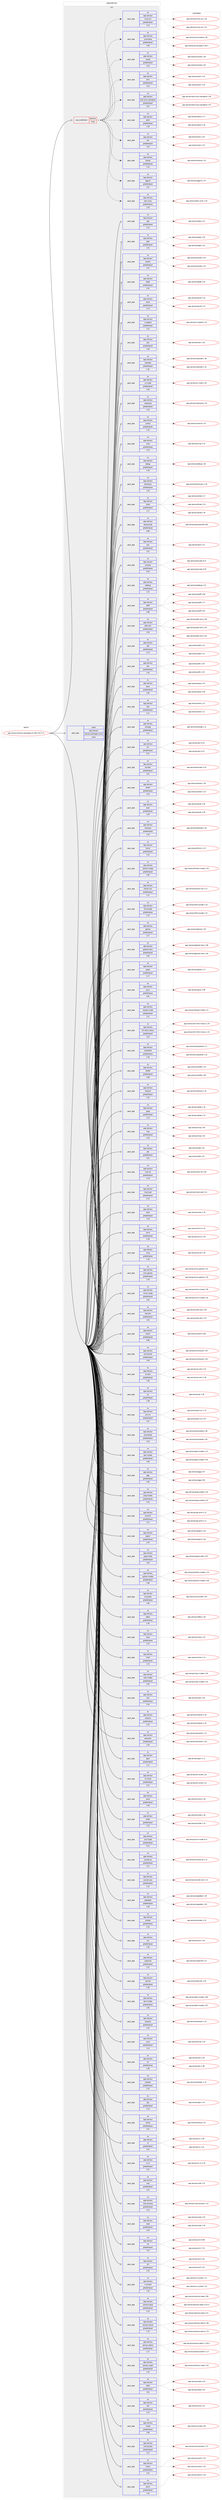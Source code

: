 digraph prolog {

# *************
# Graph options
# *************

newrank=true;
concentrate=true;
compound=true;
graph [rankdir=LR,fontname=Helvetica,fontsize=10,ranksep=1.5];#, ranksep=2.5, nodesep=0.2];
edge  [arrowhead=vee];
node  [fontname=Helvetica,fontsize=10];

# **********
# The ebuild
# **********

subgraph cluster_leftcol {
color=gray;
rank=same;
label=<<i>ebuild</i>>;
id [label="app-xemacs/xemacs-packages-all-2007.04.27-r1", color=red, width=4, href="../app-xemacs/xemacs-packages-all-2007.04.27-r1.svg"];
}

# ****************
# The dependencies
# ****************

subgraph cluster_midcol {
color=gray;
label=<<i>dependencies</i>>;
subgraph cluster_compile {
fillcolor="#eeeeee";
style=filled;
label=<<i>compile</i>>;
}
subgraph cluster_compileandrun {
fillcolor="#eeeeee";
style=filled;
label=<<i>compile and run</i>>;
}
subgraph cluster_run {
fillcolor="#eeeeee";
style=filled;
label=<<i>run</i>>;
subgraph cond15730 {
dependency64740 [label=<<TABLE BORDER="0" CELLBORDER="1" CELLSPACING="0" CELLPADDING="4"><TR><TD ROWSPAN="3" CELLPADDING="10">use_conditional</TD></TR><TR><TD>positive</TD></TR><TR><TD>mule</TD></TR></TABLE>>, shape=none, color=red];
subgraph pack47570 {
dependency64741 [label=<<TABLE BORDER="0" CELLBORDER="1" CELLSPACING="0" CELLPADDING="4" WIDTH="220"><TR><TD ROWSPAN="6" CELLPADDING="30">pack_dep</TD></TR><TR><TD WIDTH="110">no</TD></TR><TR><TD>app-xemacs</TD></TR><TR><TD>latin-unity</TD></TR><TR><TD>greaterequal</TD></TR><TR><TD>1.20</TD></TR></TABLE>>, shape=none, color=blue];
}
dependency64740:e -> dependency64741:w [weight=20,style="dashed",arrowhead="vee"];
subgraph pack47571 {
dependency64742 [label=<<TABLE BORDER="0" CELLBORDER="1" CELLSPACING="0" CELLPADDING="4" WIDTH="220"><TR><TD ROWSPAN="6" CELLPADDING="30">pack_dep</TD></TR><TR><TD WIDTH="110">no</TD></TR><TR><TD>app-xemacs</TD></TR><TR><TD>egg-its</TD></TR><TR><TD>greaterequal</TD></TR><TR><TD>1.27</TD></TR></TABLE>>, shape=none, color=blue];
}
dependency64740:e -> dependency64742:w [weight=20,style="dashed",arrowhead="vee"];
subgraph pack47572 {
dependency64743 [label=<<TABLE BORDER="0" CELLBORDER="1" CELLSPACING="0" CELLPADDING="4" WIDTH="220"><TR><TD ROWSPAN="6" CELLPADDING="30">pack_dep</TD></TR><TR><TD WIDTH="110">no</TD></TR><TR><TD>app-xemacs</TD></TR><TR><TD>lookup</TD></TR><TR><TD>greaterequal</TD></TR><TR><TD>1.15</TD></TR></TABLE>>, shape=none, color=blue];
}
dependency64740:e -> dependency64743:w [weight=20,style="dashed",arrowhead="vee"];
subgraph pack47573 {
dependency64744 [label=<<TABLE BORDER="0" CELLBORDER="1" CELLSPACING="0" CELLPADDING="4" WIDTH="220"><TR><TD ROWSPAN="6" CELLPADDING="30">pack_dep</TD></TR><TR><TD WIDTH="110">no</TD></TR><TR><TD>app-xemacs</TD></TR><TR><TD>skk</TD></TR><TR><TD>greaterequal</TD></TR><TR><TD>1.23</TD></TR></TABLE>>, shape=none, color=blue];
}
dependency64740:e -> dependency64744:w [weight=20,style="dashed",arrowhead="vee"];
subgraph pack47574 {
dependency64745 [label=<<TABLE BORDER="0" CELLBORDER="1" CELLSPACING="0" CELLPADDING="4" WIDTH="220"><TR><TD ROWSPAN="6" CELLPADDING="30">pack_dep</TD></TR><TR><TD WIDTH="110">no</TD></TR><TR><TD>app-xemacs</TD></TR><TR><TD>edict</TD></TR><TR><TD>greaterequal</TD></TR><TR><TD>1.16</TD></TR></TABLE>>, shape=none, color=blue];
}
dependency64740:e -> dependency64745:w [weight=20,style="dashed",arrowhead="vee"];
subgraph pack47575 {
dependency64746 [label=<<TABLE BORDER="0" CELLBORDER="1" CELLSPACING="0" CELLPADDING="4" WIDTH="220"><TR><TD ROWSPAN="6" CELLPADDING="30">pack_dep</TD></TR><TR><TD WIDTH="110">no</TD></TR><TR><TD>app-xemacs</TD></TR><TR><TD>latin-euro-standards</TD></TR><TR><TD>greaterequal</TD></TR><TR><TD>1.07</TD></TR></TABLE>>, shape=none, color=blue];
}
dependency64740:e -> dependency64746:w [weight=20,style="dashed",arrowhead="vee"];
subgraph pack47576 {
dependency64747 [label=<<TABLE BORDER="0" CELLBORDER="1" CELLSPACING="0" CELLPADDING="4" WIDTH="220"><TR><TD ROWSPAN="6" CELLPADDING="30">pack_dep</TD></TR><TR><TD WIDTH="110">no</TD></TR><TR><TD>app-xemacs</TD></TR><TR><TD>leim</TD></TR><TR><TD>greaterequal</TD></TR><TR><TD>1.24</TD></TR></TABLE>>, shape=none, color=blue];
}
dependency64740:e -> dependency64747:w [weight=20,style="dashed",arrowhead="vee"];
subgraph pack47577 {
dependency64748 [label=<<TABLE BORDER="0" CELLBORDER="1" CELLSPACING="0" CELLPADDING="4" WIDTH="220"><TR><TD ROWSPAN="6" CELLPADDING="30">pack_dep</TD></TR><TR><TD WIDTH="110">no</TD></TR><TR><TD>app-xemacs</TD></TR><TR><TD>locale</TD></TR><TR><TD>greaterequal</TD></TR><TR><TD>1.24</TD></TR></TABLE>>, shape=none, color=blue];
}
dependency64740:e -> dependency64748:w [weight=20,style="dashed",arrowhead="vee"];
subgraph pack47578 {
dependency64749 [label=<<TABLE BORDER="0" CELLBORDER="1" CELLSPACING="0" CELLPADDING="4" WIDTH="220"><TR><TD ROWSPAN="6" CELLPADDING="30">pack_dep</TD></TR><TR><TD WIDTH="110">no</TD></TR><TR><TD>app-xemacs</TD></TR><TR><TD>mule-base</TD></TR><TR><TD>greaterequal</TD></TR><TR><TD>1.49</TD></TR></TABLE>>, shape=none, color=blue];
}
dependency64740:e -> dependency64749:w [weight=20,style="dashed",arrowhead="vee"];
subgraph pack47579 {
dependency64750 [label=<<TABLE BORDER="0" CELLBORDER="1" CELLSPACING="0" CELLPADDING="4" WIDTH="220"><TR><TD ROWSPAN="6" CELLPADDING="30">pack_dep</TD></TR><TR><TD WIDTH="110">no</TD></TR><TR><TD>app-xemacs</TD></TR><TR><TD>mule-ucs</TD></TR><TR><TD>greaterequal</TD></TR><TR><TD>1.14</TD></TR></TABLE>>, shape=none, color=blue];
}
dependency64740:e -> dependency64750:w [weight=20,style="dashed",arrowhead="vee"];
}
id:e -> dependency64740:w [weight=20,style="solid",arrowhead="odot"];
subgraph pack47580 {
dependency64751 [label=<<TABLE BORDER="0" CELLBORDER="1" CELLSPACING="0" CELLPADDING="4" WIDTH="220"><TR><TD ROWSPAN="6" CELLPADDING="30">pack_dep</TD></TR><TR><TD WIDTH="110">no</TD></TR><TR><TD>app-xemacs</TD></TR><TR><TD>ada</TD></TR><TR><TD>greaterequal</TD></TR><TR><TD>1.14</TD></TR></TABLE>>, shape=none, color=blue];
}
id:e -> dependency64751:w [weight=20,style="solid",arrowhead="odot"];
subgraph pack47581 {
dependency64752 [label=<<TABLE BORDER="0" CELLBORDER="1" CELLSPACING="0" CELLPADDING="4" WIDTH="220"><TR><TD ROWSPAN="6" CELLPADDING="30">pack_dep</TD></TR><TR><TD WIDTH="110">no</TD></TR><TR><TD>app-xemacs</TD></TR><TR><TD>apel</TD></TR><TR><TD>greaterequal</TD></TR><TR><TD>1.32</TD></TR></TABLE>>, shape=none, color=blue];
}
id:e -> dependency64752:w [weight=20,style="solid",arrowhead="odot"];
subgraph pack47582 {
dependency64753 [label=<<TABLE BORDER="0" CELLBORDER="1" CELLSPACING="0" CELLPADDING="4" WIDTH="220"><TR><TD ROWSPAN="6" CELLPADDING="30">pack_dep</TD></TR><TR><TD WIDTH="110">no</TD></TR><TR><TD>app-xemacs</TD></TR><TR><TD>auctex</TD></TR><TR><TD>greaterequal</TD></TR><TR><TD>1.47</TD></TR></TABLE>>, shape=none, color=blue];
}
id:e -> dependency64753:w [weight=20,style="solid",arrowhead="odot"];
subgraph pack47583 {
dependency64754 [label=<<TABLE BORDER="0" CELLBORDER="1" CELLSPACING="0" CELLPADDING="4" WIDTH="220"><TR><TD ROWSPAN="6" CELLPADDING="30">pack_dep</TD></TR><TR><TD WIDTH="110">no</TD></TR><TR><TD>app-xemacs</TD></TR><TR><TD>bbdb</TD></TR><TR><TD>greaterequal</TD></TR><TR><TD>1.32</TD></TR></TABLE>>, shape=none, color=blue];
}
id:e -> dependency64754:w [weight=20,style="solid",arrowhead="odot"];
subgraph pack47584 {
dependency64755 [label=<<TABLE BORDER="0" CELLBORDER="1" CELLSPACING="0" CELLPADDING="4" WIDTH="220"><TR><TD ROWSPAN="6" CELLPADDING="30">pack_dep</TD></TR><TR><TD WIDTH="110">no</TD></TR><TR><TD>app-xemacs</TD></TR><TR><TD>build</TD></TR><TR><TD>greaterequal</TD></TR><TR><TD>1.14</TD></TR></TABLE>>, shape=none, color=blue];
}
id:e -> dependency64755:w [weight=20,style="solid",arrowhead="odot"];
subgraph pack47585 {
dependency64756 [label=<<TABLE BORDER="0" CELLBORDER="1" CELLSPACING="0" CELLPADDING="4" WIDTH="220"><TR><TD ROWSPAN="6" CELLPADDING="30">pack_dep</TD></TR><TR><TD WIDTH="110">no</TD></TR><TR><TD>app-xemacs</TD></TR><TR><TD>c-support</TD></TR><TR><TD>greaterequal</TD></TR><TR><TD>1.22</TD></TR></TABLE>>, shape=none, color=blue];
}
id:e -> dependency64756:w [weight=20,style="solid",arrowhead="odot"];
subgraph pack47586 {
dependency64757 [label=<<TABLE BORDER="0" CELLBORDER="1" CELLSPACING="0" CELLPADDING="4" WIDTH="220"><TR><TD ROWSPAN="6" CELLPADDING="30">pack_dep</TD></TR><TR><TD WIDTH="110">no</TD></TR><TR><TD>app-xemacs</TD></TR><TR><TD>calc</TD></TR><TR><TD>greaterequal</TD></TR><TR><TD>1.26</TD></TR></TABLE>>, shape=none, color=blue];
}
id:e -> dependency64757:w [weight=20,style="solid",arrowhead="odot"];
subgraph pack47587 {
dependency64758 [label=<<TABLE BORDER="0" CELLBORDER="1" CELLSPACING="0" CELLPADDING="4" WIDTH="220"><TR><TD ROWSPAN="6" CELLPADDING="30">pack_dep</TD></TR><TR><TD WIDTH="110">no</TD></TR><TR><TD>app-xemacs</TD></TR><TR><TD>calendar</TD></TR><TR><TD>greaterequal</TD></TR><TR><TD>1.32</TD></TR></TABLE>>, shape=none, color=blue];
}
id:e -> dependency64758:w [weight=20,style="solid",arrowhead="odot"];
subgraph pack47588 {
dependency64759 [label=<<TABLE BORDER="0" CELLBORDER="1" CELLSPACING="0" CELLPADDING="4" WIDTH="220"><TR><TD ROWSPAN="6" CELLPADDING="30">pack_dep</TD></TR><TR><TD WIDTH="110">no</TD></TR><TR><TD>app-xemacs</TD></TR><TR><TD>cc-mode</TD></TR><TR><TD>greaterequal</TD></TR><TR><TD>1.45</TD></TR></TABLE>>, shape=none, color=blue];
}
id:e -> dependency64759:w [weight=20,style="solid",arrowhead="odot"];
subgraph pack47589 {
dependency64760 [label=<<TABLE BORDER="0" CELLBORDER="1" CELLSPACING="0" CELLPADDING="4" WIDTH="220"><TR><TD ROWSPAN="6" CELLPADDING="30">pack_dep</TD></TR><TR><TD WIDTH="110">no</TD></TR><TR><TD>app-xemacs</TD></TR><TR><TD>clearcase</TD></TR><TR><TD>greaterequal</TD></TR><TR><TD>1.10</TD></TR></TABLE>>, shape=none, color=blue];
}
id:e -> dependency64760:w [weight=20,style="solid",arrowhead="odot"];
subgraph pack47590 {
dependency64761 [label=<<TABLE BORDER="0" CELLBORDER="1" CELLSPACING="0" CELLPADDING="4" WIDTH="220"><TR><TD ROWSPAN="6" CELLPADDING="30">pack_dep</TD></TR><TR><TD WIDTH="110">no</TD></TR><TR><TD>app-xemacs</TD></TR><TR><TD>cookie</TD></TR><TR><TD>greaterequal</TD></TR><TR><TD>1.15</TD></TR></TABLE>>, shape=none, color=blue];
}
id:e -> dependency64761:w [weight=20,style="solid",arrowhead="odot"];
subgraph pack47591 {
dependency64762 [label=<<TABLE BORDER="0" CELLBORDER="1" CELLSPACING="0" CELLPADDING="4" WIDTH="220"><TR><TD ROWSPAN="6" CELLPADDING="30">pack_dep</TD></TR><TR><TD WIDTH="110">no</TD></TR><TR><TD>app-xemacs</TD></TR><TR><TD>crisp</TD></TR><TR><TD>greaterequal</TD></TR><TR><TD>1.15</TD></TR></TABLE>>, shape=none, color=blue];
}
id:e -> dependency64762:w [weight=20,style="solid",arrowhead="odot"];
subgraph pack47592 {
dependency64763 [label=<<TABLE BORDER="0" CELLBORDER="1" CELLSPACING="0" CELLPADDING="4" WIDTH="220"><TR><TD ROWSPAN="6" CELLPADDING="30">pack_dep</TD></TR><TR><TD WIDTH="110">no</TD></TR><TR><TD>app-xemacs</TD></TR><TR><TD>debug</TD></TR><TR><TD>greaterequal</TD></TR><TR><TD>1.18</TD></TR></TABLE>>, shape=none, color=blue];
}
id:e -> dependency64763:w [weight=20,style="solid",arrowhead="odot"];
subgraph pack47593 {
dependency64764 [label=<<TABLE BORDER="0" CELLBORDER="1" CELLSPACING="0" CELLPADDING="4" WIDTH="220"><TR><TD ROWSPAN="6" CELLPADDING="30">pack_dep</TD></TR><TR><TD WIDTH="110">no</TD></TR><TR><TD>app-xemacs</TD></TR><TR><TD>dictionary</TD></TR><TR><TD>greaterequal</TD></TR><TR><TD>1.16</TD></TR></TABLE>>, shape=none, color=blue];
}
id:e -> dependency64764:w [weight=20,style="solid",arrowhead="odot"];
subgraph pack47594 {
dependency64765 [label=<<TABLE BORDER="0" CELLBORDER="1" CELLSPACING="0" CELLPADDING="4" WIDTH="220"><TR><TD ROWSPAN="6" CELLPADDING="30">pack_dep</TD></TR><TR><TD WIDTH="110">no</TD></TR><TR><TD>app-xemacs</TD></TR><TR><TD>dired</TD></TR><TR><TD>greaterequal</TD></TR><TR><TD>1.17</TD></TR></TABLE>>, shape=none, color=blue];
}
id:e -> dependency64765:w [weight=20,style="solid",arrowhead="odot"];
subgraph pack47595 {
dependency64766 [label=<<TABLE BORDER="0" CELLBORDER="1" CELLSPACING="0" CELLPADDING="4" WIDTH="220"><TR><TD ROWSPAN="6" CELLPADDING="30">pack_dep</TD></TR><TR><TD WIDTH="110">no</TD></TR><TR><TD>app-xemacs</TD></TR><TR><TD>docbookide</TD></TR><TR><TD>greaterequal</TD></TR><TR><TD>0.08</TD></TR></TABLE>>, shape=none, color=blue];
}
id:e -> dependency64766:w [weight=20,style="solid",arrowhead="odot"];
subgraph pack47596 {
dependency64767 [label=<<TABLE BORDER="0" CELLBORDER="1" CELLSPACING="0" CELLPADDING="4" WIDTH="220"><TR><TD ROWSPAN="6" CELLPADDING="30">pack_dep</TD></TR><TR><TD WIDTH="110">no</TD></TR><TR><TD>app-xemacs</TD></TR><TR><TD>ecb</TD></TR><TR><TD>greaterequal</TD></TR><TR><TD>1.22</TD></TR></TABLE>>, shape=none, color=blue];
}
id:e -> dependency64767:w [weight=20,style="solid",arrowhead="odot"];
subgraph pack47597 {
dependency64768 [label=<<TABLE BORDER="0" CELLBORDER="1" CELLSPACING="0" CELLPADDING="4" WIDTH="220"><TR><TD ROWSPAN="6" CELLPADDING="30">pack_dep</TD></TR><TR><TD WIDTH="110">no</TD></TR><TR><TD>app-xemacs</TD></TR><TR><TD>ecrypto</TD></TR><TR><TD>greaterequal</TD></TR><TR><TD>0.20</TD></TR></TABLE>>, shape=none, color=blue];
}
id:e -> dependency64768:w [weight=20,style="solid",arrowhead="odot"];
subgraph pack47598 {
dependency64769 [label=<<TABLE BORDER="0" CELLBORDER="1" CELLSPACING="0" CELLPADDING="4" WIDTH="220"><TR><TD ROWSPAN="6" CELLPADDING="30">pack_dep</TD></TR><TR><TD WIDTH="110">no</TD></TR><TR><TD>app-xemacs</TD></TR><TR><TD>edebug</TD></TR><TR><TD>greaterequal</TD></TR><TR><TD>1.22</TD></TR></TABLE>>, shape=none, color=blue];
}
id:e -> dependency64769:w [weight=20,style="solid",arrowhead="odot"];
subgraph pack47599 {
dependency64770 [label=<<TABLE BORDER="0" CELLBORDER="1" CELLSPACING="0" CELLPADDING="4" WIDTH="220"><TR><TD ROWSPAN="6" CELLPADDING="30">pack_dep</TD></TR><TR><TD WIDTH="110">no</TD></TR><TR><TD>app-xemacs</TD></TR><TR><TD>ediff</TD></TR><TR><TD>greaterequal</TD></TR><TR><TD>1.68</TD></TR></TABLE>>, shape=none, color=blue];
}
id:e -> dependency64770:w [weight=20,style="solid",arrowhead="odot"];
subgraph pack47600 {
dependency64771 [label=<<TABLE BORDER="0" CELLBORDER="1" CELLSPACING="0" CELLPADDING="4" WIDTH="220"><TR><TD ROWSPAN="6" CELLPADDING="30">pack_dep</TD></TR><TR><TD WIDTH="110">no</TD></TR><TR><TD>app-xemacs</TD></TR><TR><TD>edit-utils</TD></TR><TR><TD>greaterequal</TD></TR><TR><TD>2.39</TD></TR></TABLE>>, shape=none, color=blue];
}
id:e -> dependency64771:w [weight=20,style="solid",arrowhead="odot"];
subgraph pack47601 {
dependency64772 [label=<<TABLE BORDER="0" CELLBORDER="1" CELLSPACING="0" CELLPADDING="4" WIDTH="220"><TR><TD ROWSPAN="6" CELLPADDING="30">pack_dep</TD></TR><TR><TD WIDTH="110">no</TD></TR><TR><TD>app-xemacs</TD></TR><TR><TD>edt</TD></TR><TR><TD>greaterequal</TD></TR><TR><TD>1.13</TD></TR></TABLE>>, shape=none, color=blue];
}
id:e -> dependency64772:w [weight=20,style="solid",arrowhead="odot"];
subgraph pack47602 {
dependency64773 [label=<<TABLE BORDER="0" CELLBORDER="1" CELLSPACING="0" CELLPADDING="4" WIDTH="220"><TR><TD ROWSPAN="6" CELLPADDING="30">pack_dep</TD></TR><TR><TD WIDTH="110">no</TD></TR><TR><TD>app-xemacs</TD></TR><TR><TD>efs</TD></TR><TR><TD>greaterequal</TD></TR><TR><TD>1.33</TD></TR></TABLE>>, shape=none, color=blue];
}
id:e -> dependency64773:w [weight=20,style="solid",arrowhead="odot"];
subgraph pack47603 {
dependency64774 [label=<<TABLE BORDER="0" CELLBORDER="1" CELLSPACING="0" CELLPADDING="4" WIDTH="220"><TR><TD ROWSPAN="6" CELLPADDING="30">pack_dep</TD></TR><TR><TD WIDTH="110">no</TD></TR><TR><TD>app-xemacs</TD></TR><TR><TD>eieio</TD></TR><TR><TD>greaterequal</TD></TR><TR><TD>1.05</TD></TR></TABLE>>, shape=none, color=blue];
}
id:e -> dependency64774:w [weight=20,style="solid",arrowhead="odot"];
subgraph pack47604 {
dependency64775 [label=<<TABLE BORDER="0" CELLBORDER="1" CELLSPACING="0" CELLPADDING="4" WIDTH="220"><TR><TD ROWSPAN="6" CELLPADDING="30">pack_dep</TD></TR><TR><TD WIDTH="110">no</TD></TR><TR><TD>app-xemacs</TD></TR><TR><TD>elib</TD></TR><TR><TD>greaterequal</TD></TR><TR><TD>1.11</TD></TR></TABLE>>, shape=none, color=blue];
}
id:e -> dependency64775:w [weight=20,style="solid",arrowhead="odot"];
subgraph pack47605 {
dependency64776 [label=<<TABLE BORDER="0" CELLBORDER="1" CELLSPACING="0" CELLPADDING="4" WIDTH="220"><TR><TD ROWSPAN="6" CELLPADDING="30">pack_dep</TD></TR><TR><TD WIDTH="110">no</TD></TR><TR><TD>app-xemacs</TD></TR><TR><TD>emerge</TD></TR><TR><TD>greaterequal</TD></TR><TR><TD>1.11</TD></TR></TABLE>>, shape=none, color=blue];
}
id:e -> dependency64776:w [weight=20,style="solid",arrowhead="odot"];
subgraph pack47606 {
dependency64777 [label=<<TABLE BORDER="0" CELLBORDER="1" CELLSPACING="0" CELLPADDING="4" WIDTH="220"><TR><TD ROWSPAN="6" CELLPADDING="30">pack_dep</TD></TR><TR><TD WIDTH="110">no</TD></TR><TR><TD>app-xemacs</TD></TR><TR><TD>erc</TD></TR><TR><TD>greaterequal</TD></TR><TR><TD>0.21</TD></TR></TABLE>>, shape=none, color=blue];
}
id:e -> dependency64777:w [weight=20,style="solid",arrowhead="odot"];
subgraph pack47607 {
dependency64778 [label=<<TABLE BORDER="0" CELLBORDER="1" CELLSPACING="0" CELLPADDING="4" WIDTH="220"><TR><TD ROWSPAN="6" CELLPADDING="30">pack_dep</TD></TR><TR><TD WIDTH="110">no</TD></TR><TR><TD>app-xemacs</TD></TR><TR><TD>escreen</TD></TR><TR><TD>greaterequal</TD></TR><TR><TD>1.01</TD></TR></TABLE>>, shape=none, color=blue];
}
id:e -> dependency64778:w [weight=20,style="solid",arrowhead="odot"];
subgraph pack47608 {
dependency64779 [label=<<TABLE BORDER="0" CELLBORDER="1" CELLSPACING="0" CELLPADDING="4" WIDTH="220"><TR><TD ROWSPAN="6" CELLPADDING="30">pack_dep</TD></TR><TR><TD WIDTH="110">no</TD></TR><TR><TD>app-xemacs</TD></TR><TR><TD>eshell</TD></TR><TR><TD>greaterequal</TD></TR><TR><TD>1.10</TD></TR></TABLE>>, shape=none, color=blue];
}
id:e -> dependency64779:w [weight=20,style="solid",arrowhead="odot"];
subgraph pack47609 {
dependency64780 [label=<<TABLE BORDER="0" CELLBORDER="1" CELLSPACING="0" CELLPADDING="4" WIDTH="220"><TR><TD ROWSPAN="6" CELLPADDING="30">pack_dep</TD></TR><TR><TD WIDTH="110">no</TD></TR><TR><TD>app-xemacs</TD></TR><TR><TD>eudc</TD></TR><TR><TD>greaterequal</TD></TR><TR><TD>1.39</TD></TR></TABLE>>, shape=none, color=blue];
}
id:e -> dependency64780:w [weight=20,style="solid",arrowhead="odot"];
subgraph pack47610 {
dependency64781 [label=<<TABLE BORDER="0" CELLBORDER="1" CELLSPACING="0" CELLPADDING="4" WIDTH="220"><TR><TD ROWSPAN="6" CELLPADDING="30">pack_dep</TD></TR><TR><TD WIDTH="110">no</TD></TR><TR><TD>app-xemacs</TD></TR><TR><TD>footnote</TD></TR><TR><TD>greaterequal</TD></TR><TR><TD>1.16</TD></TR></TABLE>>, shape=none, color=blue];
}
id:e -> dependency64781:w [weight=20,style="solid",arrowhead="odot"];
subgraph pack47611 {
dependency64782 [label=<<TABLE BORDER="0" CELLBORDER="1" CELLSPACING="0" CELLPADDING="4" WIDTH="220"><TR><TD ROWSPAN="6" CELLPADDING="30">pack_dep</TD></TR><TR><TD WIDTH="110">no</TD></TR><TR><TD>app-xemacs</TD></TR><TR><TD>forms</TD></TR><TR><TD>greaterequal</TD></TR><TR><TD>1.15</TD></TR></TABLE>>, shape=none, color=blue];
}
id:e -> dependency64782:w [weight=20,style="solid",arrowhead="odot"];
subgraph pack47612 {
dependency64783 [label=<<TABLE BORDER="0" CELLBORDER="1" CELLSPACING="0" CELLPADDING="4" WIDTH="220"><TR><TD ROWSPAN="6" CELLPADDING="30">pack_dep</TD></TR><TR><TD WIDTH="110">no</TD></TR><TR><TD>app-xemacs</TD></TR><TR><TD>fortran-modes</TD></TR><TR><TD>greaterequal</TD></TR><TR><TD>1.05</TD></TR></TABLE>>, shape=none, color=blue];
}
id:e -> dependency64783:w [weight=20,style="solid",arrowhead="odot"];
subgraph pack47613 {
dependency64784 [label=<<TABLE BORDER="0" CELLBORDER="1" CELLSPACING="0" CELLPADDING="4" WIDTH="220"><TR><TD ROWSPAN="6" CELLPADDING="30">pack_dep</TD></TR><TR><TD WIDTH="110">no</TD></TR><TR><TD>app-xemacs</TD></TR><TR><TD>frame-icon</TD></TR><TR><TD>greaterequal</TD></TR><TR><TD>1.11</TD></TR></TABLE>>, shape=none, color=blue];
}
id:e -> dependency64784:w [weight=20,style="solid",arrowhead="odot"];
subgraph pack47614 {
dependency64785 [label=<<TABLE BORDER="0" CELLBORDER="1" CELLSPACING="0" CELLPADDING="4" WIDTH="220"><TR><TD ROWSPAN="6" CELLPADDING="30">pack_dep</TD></TR><TR><TD WIDTH="110">no</TD></TR><TR><TD>app-xemacs</TD></TR><TR><TD>fsf-compat</TD></TR><TR><TD>greaterequal</TD></TR><TR><TD>1.15</TD></TR></TABLE>>, shape=none, color=blue];
}
id:e -> dependency64785:w [weight=20,style="solid",arrowhead="odot"];
subgraph pack47615 {
dependency64786 [label=<<TABLE BORDER="0" CELLBORDER="1" CELLSPACING="0" CELLPADDING="4" WIDTH="220"><TR><TD ROWSPAN="6" CELLPADDING="30">pack_dep</TD></TR><TR><TD WIDTH="110">no</TD></TR><TR><TD>app-xemacs</TD></TR><TR><TD>games</TD></TR><TR><TD>greaterequal</TD></TR><TR><TD>1.17</TD></TR></TABLE>>, shape=none, color=blue];
}
id:e -> dependency64786:w [weight=20,style="solid",arrowhead="odot"];
subgraph pack47616 {
dependency64787 [label=<<TABLE BORDER="0" CELLBORDER="1" CELLSPACING="0" CELLPADDING="4" WIDTH="220"><TR><TD ROWSPAN="6" CELLPADDING="30">pack_dep</TD></TR><TR><TD WIDTH="110">no</TD></TR><TR><TD>app-xemacs</TD></TR><TR><TD>general-docs</TD></TR><TR><TD>greaterequal</TD></TR><TR><TD>1.04</TD></TR></TABLE>>, shape=none, color=blue];
}
id:e -> dependency64787:w [weight=20,style="solid",arrowhead="odot"];
subgraph pack47617 {
dependency64788 [label=<<TABLE BORDER="0" CELLBORDER="1" CELLSPACING="0" CELLPADDING="4" WIDTH="220"><TR><TD ROWSPAN="6" CELLPADDING="30">pack_dep</TD></TR><TR><TD WIDTH="110">no</TD></TR><TR><TD>app-xemacs</TD></TR><TR><TD>gnats</TD></TR><TR><TD>greaterequal</TD></TR><TR><TD>1.17</TD></TR></TABLE>>, shape=none, color=blue];
}
id:e -> dependency64788:w [weight=20,style="solid",arrowhead="odot"];
subgraph pack47618 {
dependency64789 [label=<<TABLE BORDER="0" CELLBORDER="1" CELLSPACING="0" CELLPADDING="4" WIDTH="220"><TR><TD ROWSPAN="6" CELLPADDING="30">pack_dep</TD></TR><TR><TD WIDTH="110">no</TD></TR><TR><TD>app-xemacs</TD></TR><TR><TD>gnus</TD></TR><TR><TD>greaterequal</TD></TR><TR><TD>1.91</TD></TR></TABLE>>, shape=none, color=blue];
}
id:e -> dependency64789:w [weight=20,style="solid",arrowhead="odot"];
subgraph pack47619 {
dependency64790 [label=<<TABLE BORDER="0" CELLBORDER="1" CELLSPACING="0" CELLPADDING="4" WIDTH="220"><TR><TD ROWSPAN="6" CELLPADDING="30">pack_dep</TD></TR><TR><TD WIDTH="110">no</TD></TR><TR><TD>app-xemacs</TD></TR><TR><TD>haskell-mode</TD></TR><TR><TD>greaterequal</TD></TR><TR><TD>1.11</TD></TR></TABLE>>, shape=none, color=blue];
}
id:e -> dependency64790:w [weight=20,style="solid",arrowhead="odot"];
subgraph pack47620 {
dependency64791 [label=<<TABLE BORDER="0" CELLBORDER="1" CELLSPACING="0" CELLPADDING="4" WIDTH="220"><TR><TD ROWSPAN="6" CELLPADDING="30">pack_dep</TD></TR><TR><TD WIDTH="110">no</TD></TR><TR><TD>app-xemacs</TD></TR><TR><TD>hm-html-menus</TD></TR><TR><TD>greaterequal</TD></TR><TR><TD>1.23</TD></TR></TABLE>>, shape=none, color=blue];
}
id:e -> dependency64791:w [weight=20,style="solid",arrowhead="odot"];
subgraph pack47621 {
dependency64792 [label=<<TABLE BORDER="0" CELLBORDER="1" CELLSPACING="0" CELLPADDING="4" WIDTH="220"><TR><TD ROWSPAN="6" CELLPADDING="30">pack_dep</TD></TR><TR><TD WIDTH="110">no</TD></TR><TR><TD>app-xemacs</TD></TR><TR><TD>hyperbole</TD></TR><TR><TD>greaterequal</TD></TR><TR><TD>1.16</TD></TR></TABLE>>, shape=none, color=blue];
}
id:e -> dependency64792:w [weight=20,style="solid",arrowhead="odot"];
subgraph pack47622 {
dependency64793 [label=<<TABLE BORDER="0" CELLBORDER="1" CELLSPACING="0" CELLPADDING="4" WIDTH="220"><TR><TD ROWSPAN="6" CELLPADDING="30">pack_dep</TD></TR><TR><TD WIDTH="110">no</TD></TR><TR><TD>app-xemacs</TD></TR><TR><TD>ibuffer</TD></TR><TR><TD>greaterequal</TD></TR><TR><TD>1.09</TD></TR></TABLE>>, shape=none, color=blue];
}
id:e -> dependency64793:w [weight=20,style="solid",arrowhead="odot"];
subgraph pack47623 {
dependency64794 [label=<<TABLE BORDER="0" CELLBORDER="1" CELLSPACING="0" CELLPADDING="4" WIDTH="220"><TR><TD ROWSPAN="6" CELLPADDING="30">pack_dep</TD></TR><TR><TD WIDTH="110">no</TD></TR><TR><TD>app-xemacs</TD></TR><TR><TD>idlwave</TD></TR><TR><TD>greaterequal</TD></TR><TR><TD>1.32</TD></TR></TABLE>>, shape=none, color=blue];
}
id:e -> dependency64794:w [weight=20,style="solid",arrowhead="odot"];
subgraph pack47624 {
dependency64795 [label=<<TABLE BORDER="0" CELLBORDER="1" CELLSPACING="0" CELLPADDING="4" WIDTH="220"><TR><TD ROWSPAN="6" CELLPADDING="30">pack_dep</TD></TR><TR><TD WIDTH="110">no</TD></TR><TR><TD>app-xemacs</TD></TR><TR><TD>igrep</TD></TR><TR><TD>greaterequal</TD></TR><TR><TD>1.14</TD></TR></TABLE>>, shape=none, color=blue];
}
id:e -> dependency64795:w [weight=20,style="solid",arrowhead="odot"];
subgraph pack47625 {
dependency64796 [label=<<TABLE BORDER="0" CELLBORDER="1" CELLSPACING="0" CELLPADDING="4" WIDTH="220"><TR><TD ROWSPAN="6" CELLPADDING="30">pack_dep</TD></TR><TR><TD WIDTH="110">no</TD></TR><TR><TD>app-xemacs</TD></TR><TR><TD>ilisp</TD></TR><TR><TD>greaterequal</TD></TR><TR><TD>1.34</TD></TR></TABLE>>, shape=none, color=blue];
}
id:e -> dependency64796:w [weight=20,style="solid",arrowhead="odot"];
subgraph pack47626 {
dependency64797 [label=<<TABLE BORDER="0" CELLBORDER="1" CELLSPACING="0" CELLPADDING="4" WIDTH="220"><TR><TD ROWSPAN="6" CELLPADDING="30">pack_dep</TD></TR><TR><TD WIDTH="110">no</TD></TR><TR><TD>app-xemacs</TD></TR><TR><TD>jde</TD></TR><TR><TD>greaterequal</TD></TR><TR><TD>1.51</TD></TR></TABLE>>, shape=none, color=blue];
}
id:e -> dependency64797:w [weight=20,style="solid",arrowhead="odot"];
subgraph pack47627 {
dependency64798 [label=<<TABLE BORDER="0" CELLBORDER="1" CELLSPACING="0" CELLPADDING="4" WIDTH="220"><TR><TD ROWSPAN="6" CELLPADDING="30">pack_dep</TD></TR><TR><TD WIDTH="110">no</TD></TR><TR><TD>app-xemacs</TD></TR><TR><TD>mail-lib</TD></TR><TR><TD>greaterequal</TD></TR><TR><TD>1.79</TD></TR></TABLE>>, shape=none, color=blue];
}
id:e -> dependency64798:w [weight=20,style="solid",arrowhead="odot"];
subgraph pack47628 {
dependency64799 [label=<<TABLE BORDER="0" CELLBORDER="1" CELLSPACING="0" CELLPADDING="4" WIDTH="220"><TR><TD ROWSPAN="6" CELLPADDING="30">pack_dep</TD></TR><TR><TD WIDTH="110">no</TD></TR><TR><TD>app-xemacs</TD></TR><TR><TD>mailcrypt</TD></TR><TR><TD>greaterequal</TD></TR><TR><TD>2.14</TD></TR></TABLE>>, shape=none, color=blue];
}
id:e -> dependency64799:w [weight=20,style="solid",arrowhead="odot"];
subgraph pack47629 {
dependency64800 [label=<<TABLE BORDER="0" CELLBORDER="1" CELLSPACING="0" CELLPADDING="4" WIDTH="220"><TR><TD ROWSPAN="6" CELLPADDING="30">pack_dep</TD></TR><TR><TD WIDTH="110">no</TD></TR><TR><TD>app-xemacs</TD></TR><TR><TD>mew</TD></TR><TR><TD>greaterequal</TD></TR><TR><TD>1.19</TD></TR></TABLE>>, shape=none, color=blue];
}
id:e -> dependency64800:w [weight=20,style="solid",arrowhead="odot"];
subgraph pack47630 {
dependency64801 [label=<<TABLE BORDER="0" CELLBORDER="1" CELLSPACING="0" CELLPADDING="4" WIDTH="220"><TR><TD ROWSPAN="6" CELLPADDING="30">pack_dep</TD></TR><TR><TD WIDTH="110">no</TD></TR><TR><TD>app-xemacs</TD></TR><TR><TD>mh-e</TD></TR><TR><TD>greaterequal</TD></TR><TR><TD>1.29</TD></TR></TABLE>>, shape=none, color=blue];
}
id:e -> dependency64801:w [weight=20,style="solid",arrowhead="odot"];
subgraph pack47631 {
dependency64802 [label=<<TABLE BORDER="0" CELLBORDER="1" CELLSPACING="0" CELLPADDING="4" WIDTH="220"><TR><TD ROWSPAN="6" CELLPADDING="30">pack_dep</TD></TR><TR><TD WIDTH="110">no</TD></TR><TR><TD>app-xemacs</TD></TR><TR><TD>mine</TD></TR><TR><TD>greaterequal</TD></TR><TR><TD>1.16</TD></TR></TABLE>>, shape=none, color=blue];
}
id:e -> dependency64802:w [weight=20,style="solid",arrowhead="odot"];
subgraph pack47632 {
dependency64803 [label=<<TABLE BORDER="0" CELLBORDER="1" CELLSPACING="0" CELLPADDING="4" WIDTH="220"><TR><TD ROWSPAN="6" CELLPADDING="30">pack_dep</TD></TR><TR><TD WIDTH="110">no</TD></TR><TR><TD>app-xemacs</TD></TR><TR><TD>misc-games</TD></TR><TR><TD>greaterequal</TD></TR><TR><TD>1.19</TD></TR></TABLE>>, shape=none, color=blue];
}
id:e -> dependency64803:w [weight=20,style="solid",arrowhead="odot"];
subgraph pack47633 {
dependency64804 [label=<<TABLE BORDER="0" CELLBORDER="1" CELLSPACING="0" CELLPADDING="4" WIDTH="220"><TR><TD ROWSPAN="6" CELLPADDING="30">pack_dep</TD></TR><TR><TD WIDTH="110">no</TD></TR><TR><TD>app-xemacs</TD></TR><TR><TD>mmm-mode</TD></TR><TR><TD>greaterequal</TD></TR><TR><TD>1.02</TD></TR></TABLE>>, shape=none, color=blue];
}
id:e -> dependency64804:w [weight=20,style="solid",arrowhead="odot"];
subgraph pack47634 {
dependency64805 [label=<<TABLE BORDER="0" CELLBORDER="1" CELLSPACING="0" CELLPADDING="4" WIDTH="220"><TR><TD ROWSPAN="6" CELLPADDING="30">pack_dep</TD></TR><TR><TD WIDTH="110">no</TD></TR><TR><TD>app-xemacs</TD></TR><TR><TD>net-utils</TD></TR><TR><TD>greaterequal</TD></TR><TR><TD>1.52</TD></TR></TABLE>>, shape=none, color=blue];
}
id:e -> dependency64805:w [weight=20,style="solid",arrowhead="odot"];
subgraph pack47635 {
dependency64806 [label=<<TABLE BORDER="0" CELLBORDER="1" CELLSPACING="0" CELLPADDING="4" WIDTH="220"><TR><TD ROWSPAN="6" CELLPADDING="30">pack_dep</TD></TR><TR><TD WIDTH="110">no</TD></TR><TR><TD>app-xemacs</TD></TR><TR><TD>ocaml</TD></TR><TR><TD>greaterequal</TD></TR><TR><TD>0.06</TD></TR></TABLE>>, shape=none, color=blue];
}
id:e -> dependency64806:w [weight=20,style="solid",arrowhead="odot"];
subgraph pack47636 {
dependency64807 [label=<<TABLE BORDER="0" CELLBORDER="1" CELLSPACING="0" CELLPADDING="4" WIDTH="220"><TR><TD ROWSPAN="6" CELLPADDING="30">pack_dep</TD></TR><TR><TD WIDTH="110">no</TD></TR><TR><TD>app-xemacs</TD></TR><TR><TD>oo-browser</TD></TR><TR><TD>greaterequal</TD></TR><TR><TD>1.04</TD></TR></TABLE>>, shape=none, color=blue];
}
id:e -> dependency64807:w [weight=20,style="solid",arrowhead="odot"];
subgraph pack47637 {
dependency64808 [label=<<TABLE BORDER="0" CELLBORDER="1" CELLSPACING="0" CELLPADDING="4" WIDTH="220"><TR><TD ROWSPAN="6" CELLPADDING="30">pack_dep</TD></TR><TR><TD WIDTH="110">no</TD></TR><TR><TD>app-xemacs</TD></TR><TR><TD>os-utils</TD></TR><TR><TD>greaterequal</TD></TR><TR><TD>1.39</TD></TR></TABLE>>, shape=none, color=blue];
}
id:e -> dependency64808:w [weight=20,style="solid",arrowhead="odot"];
subgraph pack47638 {
dependency64809 [label=<<TABLE BORDER="0" CELLBORDER="1" CELLSPACING="0" CELLPADDING="4" WIDTH="220"><TR><TD ROWSPAN="6" CELLPADDING="30">pack_dep</TD></TR><TR><TD WIDTH="110">no</TD></TR><TR><TD>app-xemacs</TD></TR><TR><TD>pc</TD></TR><TR><TD>greaterequal</TD></TR><TR><TD>1.28</TD></TR></TABLE>>, shape=none, color=blue];
}
id:e -> dependency64809:w [weight=20,style="solid",arrowhead="odot"];
subgraph pack47639 {
dependency64810 [label=<<TABLE BORDER="0" CELLBORDER="1" CELLSPACING="0" CELLPADDING="4" WIDTH="220"><TR><TD ROWSPAN="6" CELLPADDING="30">pack_dep</TD></TR><TR><TD WIDTH="110">no</TD></TR><TR><TD>app-xemacs</TD></TR><TR><TD>pcl-cvs</TD></TR><TR><TD>greaterequal</TD></TR><TR><TD>1.67</TD></TR></TABLE>>, shape=none, color=blue];
}
id:e -> dependency64810:w [weight=20,style="solid",arrowhead="odot"];
subgraph pack47640 {
dependency64811 [label=<<TABLE BORDER="0" CELLBORDER="1" CELLSPACING="0" CELLPADDING="4" WIDTH="220"><TR><TD ROWSPAN="6" CELLPADDING="30">pack_dep</TD></TR><TR><TD WIDTH="110">no</TD></TR><TR><TD>app-xemacs</TD></TR><TR><TD>pcomplete</TD></TR><TR><TD>greaterequal</TD></TR><TR><TD>1.04</TD></TR></TABLE>>, shape=none, color=blue];
}
id:e -> dependency64811:w [weight=20,style="solid",arrowhead="odot"];
subgraph pack47641 {
dependency64812 [label=<<TABLE BORDER="0" CELLBORDER="1" CELLSPACING="0" CELLPADDING="4" WIDTH="220"><TR><TD ROWSPAN="6" CELLPADDING="30">pack_dep</TD></TR><TR><TD WIDTH="110">no</TD></TR><TR><TD>app-xemacs</TD></TR><TR><TD>perl-modes</TD></TR><TR><TD>greaterequal</TD></TR><TR><TD>1.09</TD></TR></TABLE>>, shape=none, color=blue];
}
id:e -> dependency64812:w [weight=20,style="solid",arrowhead="odot"];
subgraph pack47642 {
dependency64813 [label=<<TABLE BORDER="0" CELLBORDER="1" CELLSPACING="0" CELLPADDING="4" WIDTH="220"><TR><TD ROWSPAN="6" CELLPADDING="30">pack_dep</TD></TR><TR><TD WIDTH="110">no</TD></TR><TR><TD>app-xemacs</TD></TR><TR><TD>pgg</TD></TR><TR><TD>greaterequal</TD></TR><TR><TD>1.06</TD></TR></TABLE>>, shape=none, color=blue];
}
id:e -> dependency64813:w [weight=20,style="solid",arrowhead="odot"];
subgraph pack47643 {
dependency64814 [label=<<TABLE BORDER="0" CELLBORDER="1" CELLSPACING="0" CELLPADDING="4" WIDTH="220"><TR><TD ROWSPAN="6" CELLPADDING="30">pack_dep</TD></TR><TR><TD WIDTH="110">no</TD></TR><TR><TD>app-xemacs</TD></TR><TR><TD>prog-modes</TD></TR><TR><TD>greaterequal</TD></TR><TR><TD>2.10</TD></TR></TABLE>>, shape=none, color=blue];
}
id:e -> dependency64814:w [weight=20,style="solid",arrowhead="odot"];
subgraph pack47644 {
dependency64815 [label=<<TABLE BORDER="0" CELLBORDER="1" CELLSPACING="0" CELLPADDING="4" WIDTH="220"><TR><TD ROWSPAN="6" CELLPADDING="30">pack_dep</TD></TR><TR><TD WIDTH="110">no</TD></TR><TR><TD>app-xemacs</TD></TR><TR><TD>ps-print</TD></TR><TR><TD>greaterequal</TD></TR><TR><TD>1.11</TD></TR></TABLE>>, shape=none, color=blue];
}
id:e -> dependency64815:w [weight=20,style="solid",arrowhead="odot"];
subgraph pack47645 {
dependency64816 [label=<<TABLE BORDER="0" CELLBORDER="1" CELLSPACING="0" CELLPADDING="4" WIDTH="220"><TR><TD ROWSPAN="6" CELLPADDING="30">pack_dep</TD></TR><TR><TD WIDTH="110">no</TD></TR><TR><TD>app-xemacs</TD></TR><TR><TD>psgml</TD></TR><TR><TD>greaterequal</TD></TR><TR><TD>1.44</TD></TR></TABLE>>, shape=none, color=blue];
}
id:e -> dependency64816:w [weight=20,style="solid",arrowhead="odot"];
subgraph pack47646 {
dependency64817 [label=<<TABLE BORDER="0" CELLBORDER="1" CELLSPACING="0" CELLPADDING="4" WIDTH="220"><TR><TD ROWSPAN="6" CELLPADDING="30">pack_dep</TD></TR><TR><TD WIDTH="110">no</TD></TR><TR><TD>app-xemacs</TD></TR><TR><TD>psgml-dtds</TD></TR><TR><TD>greaterequal</TD></TR><TR><TD>1.03</TD></TR></TABLE>>, shape=none, color=blue];
}
id:e -> dependency64817:w [weight=20,style="solid",arrowhead="odot"];
subgraph pack47647 {
dependency64818 [label=<<TABLE BORDER="0" CELLBORDER="1" CELLSPACING="0" CELLPADDING="4" WIDTH="220"><TR><TD ROWSPAN="6" CELLPADDING="30">pack_dep</TD></TR><TR><TD WIDTH="110">no</TD></TR><TR><TD>app-xemacs</TD></TR><TR><TD>python-modes</TD></TR><TR><TD>greaterequal</TD></TR><TR><TD>1.08</TD></TR></TABLE>>, shape=none, color=blue];
}
id:e -> dependency64818:w [weight=20,style="solid",arrowhead="odot"];
subgraph pack47648 {
dependency64819 [label=<<TABLE BORDER="0" CELLBORDER="1" CELLSPACING="0" CELLPADDING="4" WIDTH="220"><TR><TD ROWSPAN="6" CELLPADDING="30">pack_dep</TD></TR><TR><TD WIDTH="110">no</TD></TR><TR><TD>app-xemacs</TD></TR><TR><TD>re-builder</TD></TR><TR><TD>greaterequal</TD></TR><TR><TD>1.05</TD></TR></TABLE>>, shape=none, color=blue];
}
id:e -> dependency64819:w [weight=20,style="solid",arrowhead="odot"];
subgraph pack47649 {
dependency64820 [label=<<TABLE BORDER="0" CELLBORDER="1" CELLSPACING="0" CELLPADDING="4" WIDTH="220"><TR><TD ROWSPAN="6" CELLPADDING="30">pack_dep</TD></TR><TR><TD WIDTH="110">no</TD></TR><TR><TD>app-xemacs</TD></TR><TR><TD>reftex</TD></TR><TR><TD>greaterequal</TD></TR><TR><TD>1.34</TD></TR></TABLE>>, shape=none, color=blue];
}
id:e -> dependency64820:w [weight=20,style="solid",arrowhead="odot"];
subgraph pack47650 {
dependency64821 [label=<<TABLE BORDER="0" CELLBORDER="1" CELLSPACING="0" CELLPADDING="4" WIDTH="220"><TR><TD ROWSPAN="6" CELLPADDING="30">pack_dep</TD></TR><TR><TD WIDTH="110">no</TD></TR><TR><TD>app-xemacs</TD></TR><TR><TD>riece</TD></TR><TR><TD>greaterequal</TD></TR><TR><TD>1.23</TD></TR></TABLE>>, shape=none, color=blue];
}
id:e -> dependency64821:w [weight=20,style="solid",arrowhead="odot"];
subgraph pack47651 {
dependency64822 [label=<<TABLE BORDER="0" CELLBORDER="1" CELLSPACING="0" CELLPADDING="4" WIDTH="220"><TR><TD ROWSPAN="6" CELLPADDING="30">pack_dep</TD></TR><TR><TD WIDTH="110">no</TD></TR><TR><TD>app-xemacs</TD></TR><TR><TD>rmail</TD></TR><TR><TD>greaterequal</TD></TR><TR><TD>1.14</TD></TR></TABLE>>, shape=none, color=blue];
}
id:e -> dependency64822:w [weight=20,style="solid",arrowhead="odot"];
subgraph pack47652 {
dependency64823 [label=<<TABLE BORDER="0" CELLBORDER="1" CELLSPACING="0" CELLPADDING="4" WIDTH="220"><TR><TD ROWSPAN="6" CELLPADDING="30">pack_dep</TD></TR><TR><TD WIDTH="110">no</TD></TR><TR><TD>app-xemacs</TD></TR><TR><TD>ruby-modes</TD></TR><TR><TD>greaterequal</TD></TR><TR><TD>1.02</TD></TR></TABLE>>, shape=none, color=blue];
}
id:e -> dependency64823:w [weight=20,style="solid",arrowhead="odot"];
subgraph pack47653 {
dependency64824 [label=<<TABLE BORDER="0" CELLBORDER="1" CELLSPACING="0" CELLPADDING="4" WIDTH="220"><TR><TD ROWSPAN="6" CELLPADDING="30">pack_dep</TD></TR><TR><TD WIDTH="110">no</TD></TR><TR><TD>app-xemacs</TD></TR><TR><TD>sasl</TD></TR><TR><TD>greaterequal</TD></TR><TR><TD>1.16</TD></TR></TABLE>>, shape=none, color=blue];
}
id:e -> dependency64824:w [weight=20,style="solid",arrowhead="odot"];
subgraph pack47654 {
dependency64825 [label=<<TABLE BORDER="0" CELLBORDER="1" CELLSPACING="0" CELLPADDING="4" WIDTH="220"><TR><TD ROWSPAN="6" CELLPADDING="30">pack_dep</TD></TR><TR><TD WIDTH="110">no</TD></TR><TR><TD>app-xemacs</TD></TR><TR><TD>scheme</TD></TR><TR><TD>greaterequal</TD></TR><TR><TD>1.15</TD></TR></TABLE>>, shape=none, color=blue];
}
id:e -> dependency64825:w [weight=20,style="solid",arrowhead="odot"];
subgraph pack47655 {
dependency64826 [label=<<TABLE BORDER="0" CELLBORDER="1" CELLSPACING="0" CELLPADDING="4" WIDTH="220"><TR><TD ROWSPAN="6" CELLPADDING="30">pack_dep</TD></TR><TR><TD WIDTH="110">no</TD></TR><TR><TD>app-xemacs</TD></TR><TR><TD>semantic</TD></TR><TR><TD>greaterequal</TD></TR><TR><TD>1.20</TD></TR></TABLE>>, shape=none, color=blue];
}
id:e -> dependency64826:w [weight=20,style="solid",arrowhead="odot"];
subgraph pack47656 {
dependency64827 [label=<<TABLE BORDER="0" CELLBORDER="1" CELLSPACING="0" CELLPADDING="4" WIDTH="220"><TR><TD ROWSPAN="6" CELLPADDING="30">pack_dep</TD></TR><TR><TD WIDTH="110">no</TD></TR><TR><TD>app-xemacs</TD></TR><TR><TD>sgml</TD></TR><TR><TD>greaterequal</TD></TR><TR><TD>1.11</TD></TR></TABLE>>, shape=none, color=blue];
}
id:e -> dependency64827:w [weight=20,style="solid",arrowhead="odot"];
subgraph pack47657 {
dependency64828 [label=<<TABLE BORDER="0" CELLBORDER="1" CELLSPACING="0" CELLPADDING="4" WIDTH="220"><TR><TD ROWSPAN="6" CELLPADDING="30">pack_dep</TD></TR><TR><TD WIDTH="110">no</TD></TR><TR><TD>app-xemacs</TD></TR><TR><TD>sh-script</TD></TR><TR><TD>greaterequal</TD></TR><TR><TD>1.22</TD></TR></TABLE>>, shape=none, color=blue];
}
id:e -> dependency64828:w [weight=20,style="solid",arrowhead="odot"];
subgraph pack47658 {
dependency64829 [label=<<TABLE BORDER="0" CELLBORDER="1" CELLSPACING="0" CELLPADDING="4" WIDTH="220"><TR><TD ROWSPAN="6" CELLPADDING="30">pack_dep</TD></TR><TR><TD WIDTH="110">no</TD></TR><TR><TD>app-xemacs</TD></TR><TR><TD>sieve</TD></TR><TR><TD>greaterequal</TD></TR><TR><TD>1.18</TD></TR></TABLE>>, shape=none, color=blue];
}
id:e -> dependency64829:w [weight=20,style="solid",arrowhead="odot"];
subgraph pack47659 {
dependency64830 [label=<<TABLE BORDER="0" CELLBORDER="1" CELLSPACING="0" CELLPADDING="4" WIDTH="220"><TR><TD ROWSPAN="6" CELLPADDING="30">pack_dep</TD></TR><TR><TD WIDTH="110">no</TD></TR><TR><TD>app-xemacs</TD></TR><TR><TD>slider</TD></TR><TR><TD>greaterequal</TD></TR><TR><TD>1.15</TD></TR></TABLE>>, shape=none, color=blue];
}
id:e -> dependency64830:w [weight=20,style="solid",arrowhead="odot"];
subgraph pack47660 {
dependency64831 [label=<<TABLE BORDER="0" CELLBORDER="1" CELLSPACING="0" CELLPADDING="4" WIDTH="220"><TR><TD ROWSPAN="6" CELLPADDING="30">pack_dep</TD></TR><TR><TD WIDTH="110">no</TD></TR><TR><TD>app-xemacs</TD></TR><TR><TD>sml-mode</TD></TR><TR><TD>greaterequal</TD></TR><TR><TD>0.12</TD></TR></TABLE>>, shape=none, color=blue];
}
id:e -> dependency64831:w [weight=20,style="solid",arrowhead="odot"];
subgraph pack47661 {
dependency64832 [label=<<TABLE BORDER="0" CELLBORDER="1" CELLSPACING="0" CELLPADDING="4" WIDTH="220"><TR><TD ROWSPAN="6" CELLPADDING="30">pack_dep</TD></TR><TR><TD WIDTH="110">no</TD></TR><TR><TD>app-xemacs</TD></TR><TR><TD>sounds-au</TD></TR><TR><TD>greaterequal</TD></TR><TR><TD>1.12</TD></TR></TABLE>>, shape=none, color=blue];
}
id:e -> dependency64832:w [weight=20,style="solid",arrowhead="odot"];
subgraph pack47662 {
dependency64833 [label=<<TABLE BORDER="0" CELLBORDER="1" CELLSPACING="0" CELLPADDING="4" WIDTH="220"><TR><TD ROWSPAN="6" CELLPADDING="30">pack_dep</TD></TR><TR><TD WIDTH="110">no</TD></TR><TR><TD>app-xemacs</TD></TR><TR><TD>sounds-wav</TD></TR><TR><TD>greaterequal</TD></TR><TR><TD>1.12</TD></TR></TABLE>>, shape=none, color=blue];
}
id:e -> dependency64833:w [weight=20,style="solid",arrowhead="odot"];
subgraph pack47663 {
dependency64834 [label=<<TABLE BORDER="0" CELLBORDER="1" CELLSPACING="0" CELLPADDING="4" WIDTH="220"><TR><TD ROWSPAN="6" CELLPADDING="30">pack_dep</TD></TR><TR><TD WIDTH="110">no</TD></TR><TR><TD>app-xemacs</TD></TR><TR><TD>speedbar</TD></TR><TR><TD>greaterequal</TD></TR><TR><TD>1.28</TD></TR></TABLE>>, shape=none, color=blue];
}
id:e -> dependency64834:w [weight=20,style="solid",arrowhead="odot"];
subgraph pack47664 {
dependency64835 [label=<<TABLE BORDER="0" CELLBORDER="1" CELLSPACING="0" CELLPADDING="4" WIDTH="220"><TR><TD ROWSPAN="6" CELLPADDING="30">pack_dep</TD></TR><TR><TD WIDTH="110">no</TD></TR><TR><TD>app-xemacs</TD></TR><TR><TD>strokes</TD></TR><TR><TD>greaterequal</TD></TR><TR><TD>1.10</TD></TR></TABLE>>, shape=none, color=blue];
}
id:e -> dependency64835:w [weight=20,style="solid",arrowhead="odot"];
subgraph pack47665 {
dependency64836 [label=<<TABLE BORDER="0" CELLBORDER="1" CELLSPACING="0" CELLPADDING="4" WIDTH="220"><TR><TD ROWSPAN="6" CELLPADDING="30">pack_dep</TD></TR><TR><TD WIDTH="110">no</TD></TR><TR><TD>app-xemacs</TD></TR><TR><TD>sun</TD></TR><TR><TD>greaterequal</TD></TR><TR><TD>1.16</TD></TR></TABLE>>, shape=none, color=blue];
}
id:e -> dependency64836:w [weight=20,style="solid",arrowhead="odot"];
subgraph pack47666 {
dependency64837 [label=<<TABLE BORDER="0" CELLBORDER="1" CELLSPACING="0" CELLPADDING="4" WIDTH="220"><TR><TD ROWSPAN="6" CELLPADDING="30">pack_dep</TD></TR><TR><TD WIDTH="110">no</TD></TR><TR><TD>app-xemacs</TD></TR><TR><TD>supercite</TD></TR><TR><TD>greaterequal</TD></TR><TR><TD>1.21</TD></TR></TABLE>>, shape=none, color=blue];
}
id:e -> dependency64837:w [weight=20,style="solid",arrowhead="odot"];
subgraph pack47667 {
dependency64838 [label=<<TABLE BORDER="0" CELLBORDER="1" CELLSPACING="0" CELLPADDING="4" WIDTH="220"><TR><TD ROWSPAN="6" CELLPADDING="30">pack_dep</TD></TR><TR><TD WIDTH="110">no</TD></TR><TR><TD>app-xemacs</TD></TR><TR><TD>texinfo</TD></TR><TR><TD>greaterequal</TD></TR><TR><TD>1.30</TD></TR></TABLE>>, shape=none, color=blue];
}
id:e -> dependency64838:w [weight=20,style="solid",arrowhead="odot"];
subgraph pack47668 {
dependency64839 [label=<<TABLE BORDER="0" CELLBORDER="1" CELLSPACING="0" CELLPADDING="4" WIDTH="220"><TR><TD ROWSPAN="6" CELLPADDING="30">pack_dep</TD></TR><TR><TD WIDTH="110">no</TD></TR><TR><TD>app-xemacs</TD></TR><TR><TD>text-modes</TD></TR><TR><TD>greaterequal</TD></TR><TR><TD>1.92</TD></TR></TABLE>>, shape=none, color=blue];
}
id:e -> dependency64839:w [weight=20,style="solid",arrowhead="odot"];
subgraph pack47669 {
dependency64840 [label=<<TABLE BORDER="0" CELLBORDER="1" CELLSPACING="0" CELLPADDING="4" WIDTH="220"><TR><TD ROWSPAN="6" CELLPADDING="30">pack_dep</TD></TR><TR><TD WIDTH="110">no</TD></TR><TR><TD>app-xemacs</TD></TR><TR><TD>textools</TD></TR><TR><TD>greaterequal</TD></TR><TR><TD>1.15</TD></TR></TABLE>>, shape=none, color=blue];
}
id:e -> dependency64840:w [weight=20,style="solid",arrowhead="odot"];
subgraph pack47670 {
dependency64841 [label=<<TABLE BORDER="0" CELLBORDER="1" CELLSPACING="0" CELLPADDING="4" WIDTH="220"><TR><TD ROWSPAN="6" CELLPADDING="30">pack_dep</TD></TR><TR><TD WIDTH="110">no</TD></TR><TR><TD>app-xemacs</TD></TR><TR><TD>time</TD></TR><TR><TD>greaterequal</TD></TR><TR><TD>1.14</TD></TR></TABLE>>, shape=none, color=blue];
}
id:e -> dependency64841:w [weight=20,style="solid",arrowhead="odot"];
subgraph pack47671 {
dependency64842 [label=<<TABLE BORDER="0" CELLBORDER="1" CELLSPACING="0" CELLPADDING="4" WIDTH="220"><TR><TD ROWSPAN="6" CELLPADDING="30">pack_dep</TD></TR><TR><TD WIDTH="110">no</TD></TR><TR><TD>app-xemacs</TD></TR><TR><TD>tm</TD></TR><TR><TD>greaterequal</TD></TR><TR><TD>1.38</TD></TR></TABLE>>, shape=none, color=blue];
}
id:e -> dependency64842:w [weight=20,style="solid",arrowhead="odot"];
subgraph pack47672 {
dependency64843 [label=<<TABLE BORDER="0" CELLBORDER="1" CELLSPACING="0" CELLPADDING="4" WIDTH="220"><TR><TD ROWSPAN="6" CELLPADDING="30">pack_dep</TD></TR><TR><TD WIDTH="110">no</TD></TR><TR><TD>app-xemacs</TD></TR><TR><TD>tooltalk</TD></TR><TR><TD>greaterequal</TD></TR><TR><TD>1.15</TD></TR></TABLE>>, shape=none, color=blue];
}
id:e -> dependency64843:w [weight=20,style="solid",arrowhead="odot"];
subgraph pack47673 {
dependency64844 [label=<<TABLE BORDER="0" CELLBORDER="1" CELLSPACING="0" CELLPADDING="4" WIDTH="220"><TR><TD ROWSPAN="6" CELLPADDING="30">pack_dep</TD></TR><TR><TD WIDTH="110">no</TD></TR><TR><TD>app-xemacs</TD></TR><TR><TD>tpu</TD></TR><TR><TD>greaterequal</TD></TR><TR><TD>1.14</TD></TR></TABLE>>, shape=none, color=blue];
}
id:e -> dependency64844:w [weight=20,style="solid",arrowhead="odot"];
subgraph pack47674 {
dependency64845 [label=<<TABLE BORDER="0" CELLBORDER="1" CELLSPACING="0" CELLPADDING="4" WIDTH="220"><TR><TD ROWSPAN="6" CELLPADDING="30">pack_dep</TD></TR><TR><TD WIDTH="110">no</TD></TR><TR><TD>app-xemacs</TD></TR><TR><TD>tramp</TD></TR><TR><TD>greaterequal</TD></TR><TR><TD>1.37</TD></TR></TABLE>>, shape=none, color=blue];
}
id:e -> dependency64845:w [weight=20,style="solid",arrowhead="odot"];
subgraph pack47675 {
dependency64846 [label=<<TABLE BORDER="0" CELLBORDER="1" CELLSPACING="0" CELLPADDING="4" WIDTH="220"><TR><TD ROWSPAN="6" CELLPADDING="30">pack_dep</TD></TR><TR><TD WIDTH="110">no</TD></TR><TR><TD>app-xemacs</TD></TR><TR><TD>vc</TD></TR><TR><TD>greaterequal</TD></TR><TR><TD>1.41</TD></TR></TABLE>>, shape=none, color=blue];
}
id:e -> dependency64846:w [weight=20,style="solid",arrowhead="odot"];
subgraph pack47676 {
dependency64847 [label=<<TABLE BORDER="0" CELLBORDER="1" CELLSPACING="0" CELLPADDING="4" WIDTH="220"><TR><TD ROWSPAN="6" CELLPADDING="30">pack_dep</TD></TR><TR><TD WIDTH="110">no</TD></TR><TR><TD>app-xemacs</TD></TR><TR><TD>vc-cc</TD></TR><TR><TD>greaterequal</TD></TR><TR><TD>1.22</TD></TR></TABLE>>, shape=none, color=blue];
}
id:e -> dependency64847:w [weight=20,style="solid",arrowhead="odot"];
subgraph pack47677 {
dependency64848 [label=<<TABLE BORDER="0" CELLBORDER="1" CELLSPACING="0" CELLPADDING="4" WIDTH="220"><TR><TD ROWSPAN="6" CELLPADDING="30">pack_dep</TD></TR><TR><TD WIDTH="110">no</TD></TR><TR><TD>app-xemacs</TD></TR><TR><TD>vhdl</TD></TR><TR><TD>greaterequal</TD></TR><TR><TD>1.22</TD></TR></TABLE>>, shape=none, color=blue];
}
id:e -> dependency64848:w [weight=20,style="solid",arrowhead="odot"];
subgraph pack47678 {
dependency64849 [label=<<TABLE BORDER="0" CELLBORDER="1" CELLSPACING="0" CELLPADDING="4" WIDTH="220"><TR><TD ROWSPAN="6" CELLPADDING="30">pack_dep</TD></TR><TR><TD WIDTH="110">no</TD></TR><TR><TD>app-xemacs</TD></TR><TR><TD>view-process</TD></TR><TR><TD>greaterequal</TD></TR><TR><TD>1.13</TD></TR></TABLE>>, shape=none, color=blue];
}
id:e -> dependency64849:w [weight=20,style="solid",arrowhead="odot"];
subgraph pack47679 {
dependency64850 [label=<<TABLE BORDER="0" CELLBORDER="1" CELLSPACING="0" CELLPADDING="4" WIDTH="220"><TR><TD ROWSPAN="6" CELLPADDING="30">pack_dep</TD></TR><TR><TD WIDTH="110">no</TD></TR><TR><TD>app-xemacs</TD></TR><TR><TD>viper</TD></TR><TR><TD>greaterequal</TD></TR><TR><TD>1.55</TD></TR></TABLE>>, shape=none, color=blue];
}
id:e -> dependency64850:w [weight=20,style="solid",arrowhead="odot"];
subgraph pack47680 {
dependency64851 [label=<<TABLE BORDER="0" CELLBORDER="1" CELLSPACING="0" CELLPADDING="4" WIDTH="220"><TR><TD ROWSPAN="6" CELLPADDING="30">pack_dep</TD></TR><TR><TD WIDTH="110">no</TD></TR><TR><TD>app-xemacs</TD></TR><TR><TD>vm</TD></TR><TR><TD>greaterequal</TD></TR><TR><TD>7.22</TD></TR></TABLE>>, shape=none, color=blue];
}
id:e -> dependency64851:w [weight=20,style="solid",arrowhead="odot"];
subgraph pack47681 {
dependency64852 [label=<<TABLE BORDER="0" CELLBORDER="1" CELLSPACING="0" CELLPADDING="4" WIDTH="220"><TR><TD ROWSPAN="6" CELLPADDING="30">pack_dep</TD></TR><TR><TD WIDTH="110">no</TD></TR><TR><TD>app-xemacs</TD></TR><TR><TD>w3</TD></TR><TR><TD>greaterequal</TD></TR><TR><TD>1.33</TD></TR></TABLE>>, shape=none, color=blue];
}
id:e -> dependency64852:w [weight=20,style="solid",arrowhead="odot"];
subgraph pack47682 {
dependency64853 [label=<<TABLE BORDER="0" CELLBORDER="1" CELLSPACING="0" CELLPADDING="4" WIDTH="220"><TR><TD ROWSPAN="6" CELLPADDING="30">pack_dep</TD></TR><TR><TD WIDTH="110">no</TD></TR><TR><TD>app-xemacs</TD></TR><TR><TD>x-symbol</TD></TR><TR><TD>greaterequal</TD></TR><TR><TD>1.10</TD></TR></TABLE>>, shape=none, color=blue];
}
id:e -> dependency64853:w [weight=20,style="solid",arrowhead="odot"];
subgraph pack47683 {
dependency64854 [label=<<TABLE BORDER="0" CELLBORDER="1" CELLSPACING="0" CELLPADDING="4" WIDTH="220"><TR><TD ROWSPAN="6" CELLPADDING="30">pack_dep</TD></TR><TR><TD WIDTH="110">no</TD></TR><TR><TD>app-xemacs</TD></TR><TR><TD>xemacs-base</TD></TR><TR><TD>greaterequal</TD></TR><TR><TD>2.10</TD></TR></TABLE>>, shape=none, color=blue];
}
id:e -> dependency64854:w [weight=20,style="solid",arrowhead="odot"];
subgraph pack47684 {
dependency64855 [label=<<TABLE BORDER="0" CELLBORDER="1" CELLSPACING="0" CELLPADDING="4" WIDTH="220"><TR><TD ROWSPAN="6" CELLPADDING="30">pack_dep</TD></TR><TR><TD WIDTH="110">no</TD></TR><TR><TD>app-xemacs</TD></TR><TR><TD>xemacs-devel</TD></TR><TR><TD>greaterequal</TD></TR><TR><TD>1.75</TD></TR></TABLE>>, shape=none, color=blue];
}
id:e -> dependency64855:w [weight=20,style="solid",arrowhead="odot"];
subgraph pack47685 {
dependency64856 [label=<<TABLE BORDER="0" CELLBORDER="1" CELLSPACING="0" CELLPADDING="4" WIDTH="220"><TR><TD ROWSPAN="6" CELLPADDING="30">pack_dep</TD></TR><TR><TD WIDTH="110">no</TD></TR><TR><TD>app-xemacs</TD></TR><TR><TD>xemacs-eterm</TD></TR><TR><TD>greaterequal</TD></TR><TR><TD>1.17</TD></TR></TABLE>>, shape=none, color=blue];
}
id:e -> dependency64856:w [weight=20,style="solid",arrowhead="odot"];
subgraph pack47686 {
dependency64857 [label=<<TABLE BORDER="0" CELLBORDER="1" CELLSPACING="0" CELLPADDING="4" WIDTH="220"><TR><TD ROWSPAN="6" CELLPADDING="30">pack_dep</TD></TR><TR><TD WIDTH="110">no</TD></TR><TR><TD>app-xemacs</TD></TR><TR><TD>xemacs-ispell</TD></TR><TR><TD>greaterequal</TD></TR><TR><TD>1.32</TD></TR></TABLE>>, shape=none, color=blue];
}
id:e -> dependency64857:w [weight=20,style="solid",arrowhead="odot"];
subgraph pack47687 {
dependency64858 [label=<<TABLE BORDER="0" CELLBORDER="1" CELLSPACING="0" CELLPADDING="4" WIDTH="220"><TR><TD ROWSPAN="6" CELLPADDING="30">pack_dep</TD></TR><TR><TD WIDTH="110">no</TD></TR><TR><TD>app-xemacs</TD></TR><TR><TD>xetla</TD></TR><TR><TD>greaterequal</TD></TR><TR><TD>1.01</TD></TR></TABLE>>, shape=none, color=blue];
}
id:e -> dependency64858:w [weight=20,style="solid",arrowhead="odot"];
subgraph pack47688 {
dependency64859 [label=<<TABLE BORDER="0" CELLBORDER="1" CELLSPACING="0" CELLPADDING="4" WIDTH="220"><TR><TD ROWSPAN="6" CELLPADDING="30">pack_dep</TD></TR><TR><TD WIDTH="110">no</TD></TR><TR><TD>app-xemacs</TD></TR><TR><TD>xlib</TD></TR><TR><TD>greaterequal</TD></TR><TR><TD>1.14</TD></TR></TABLE>>, shape=none, color=blue];
}
id:e -> dependency64859:w [weight=20,style="solid",arrowhead="odot"];
subgraph pack47689 {
dependency64860 [label=<<TABLE BORDER="0" CELLBORDER="1" CELLSPACING="0" CELLPADDING="4" WIDTH="220"><TR><TD ROWSPAN="6" CELLPADDING="30">pack_dep</TD></TR><TR><TD WIDTH="110">no</TD></TR><TR><TD>app-xemacs</TD></TR><TR><TD>xslide</TD></TR><TR><TD>greaterequal</TD></TR><TR><TD>1.09</TD></TR></TABLE>>, shape=none, color=blue];
}
id:e -> dependency64860:w [weight=20,style="solid",arrowhead="odot"];
subgraph pack47690 {
dependency64861 [label=<<TABLE BORDER="0" CELLBORDER="1" CELLSPACING="0" CELLPADDING="4" WIDTH="220"><TR><TD ROWSPAN="6" CELLPADDING="30">pack_dep</TD></TR><TR><TD WIDTH="110">no</TD></TR><TR><TD>app-xemacs</TD></TR><TR><TD>xslt-process</TD></TR><TR><TD>greaterequal</TD></TR><TR><TD>1.12</TD></TR></TABLE>>, shape=none, color=blue];
}
id:e -> dependency64861:w [weight=20,style="solid",arrowhead="odot"];
subgraph pack47691 {
dependency64862 [label=<<TABLE BORDER="0" CELLBORDER="1" CELLSPACING="0" CELLPADDING="4" WIDTH="220"><TR><TD ROWSPAN="6" CELLPADDING="30">pack_dep</TD></TR><TR><TD WIDTH="110">no</TD></TR><TR><TD>app-xemacs</TD></TR><TR><TD>xwem</TD></TR><TR><TD>greaterequal</TD></TR><TR><TD>1.22</TD></TR></TABLE>>, shape=none, color=blue];
}
id:e -> dependency64862:w [weight=20,style="solid",arrowhead="odot"];
subgraph pack47692 {
dependency64863 [label=<<TABLE BORDER="0" CELLBORDER="1" CELLSPACING="0" CELLPADDING="4" WIDTH="220"><TR><TD ROWSPAN="6" CELLPADDING="30">pack_dep</TD></TR><TR><TD WIDTH="110">no</TD></TR><TR><TD>app-xemacs</TD></TR><TR><TD>zenirc</TD></TR><TR><TD>greaterequal</TD></TR><TR><TD>1.16</TD></TR></TABLE>>, shape=none, color=blue];
}
id:e -> dependency64863:w [weight=20,style="solid",arrowhead="odot"];
subgraph pack47693 {
dependency64864 [label=<<TABLE BORDER="0" CELLBORDER="1" CELLSPACING="0" CELLPADDING="4" WIDTH="220"><TR><TD ROWSPAN="6" CELLPADDING="30">pack_dep</TD></TR><TR><TD WIDTH="110">weak</TD></TR><TR><TD>app-xemacs</TD></TR><TR><TD>xemacs-packages-sumo</TD></TR><TR><TD>none</TD></TR><TR><TD></TD></TR></TABLE>>, shape=none, color=blue];
}
id:e -> dependency64864:w [weight=20,style="solid",arrowhead="odot"];
}
}

# **************
# The candidates
# **************

subgraph cluster_choices {
rank=same;
color=gray;
label=<<i>candidates</i>>;

subgraph choice47570 {
color=black;
nodesep=1;
choice971121124512010110997991154710897116105110451171101051161214549465048 [label="app-xemacs/latin-unity-1.20", color=red, width=4,href="../app-xemacs/latin-unity-1.20.svg"];
dependency64741:e -> choice971121124512010110997991154710897116105110451171101051161214549465048:w [style=dotted,weight="100"];
}
subgraph choice47571 {
color=black;
nodesep=1;
choice9711211245120101109979911547101103103451051161154549465055 [label="app-xemacs/egg-its-1.27", color=red, width=4,href="../app-xemacs/egg-its-1.27.svg"];
dependency64742:e -> choice9711211245120101109979911547101103103451051161154549465055:w [style=dotted,weight="100"];
}
subgraph choice47572 {
color=black;
nodesep=1;
choice97112112451201011099799115471081111111071171124549464953 [label="app-xemacs/lookup-1.15", color=red, width=4,href="../app-xemacs/lookup-1.15.svg"];
dependency64743:e -> choice97112112451201011099799115471081111111071171124549464953:w [style=dotted,weight="100"];
}
subgraph choice47573 {
color=black;
nodesep=1;
choice97112112451201011099799115471151071074549465051 [label="app-xemacs/skk-1.23", color=red, width=4,href="../app-xemacs/skk-1.23.svg"];
choice97112112451201011099799115471151071074549465052 [label="app-xemacs/skk-1.24", color=red, width=4,href="../app-xemacs/skk-1.24.svg"];
dependency64744:e -> choice97112112451201011099799115471151071074549465051:w [style=dotted,weight="100"];
dependency64744:e -> choice97112112451201011099799115471151071074549465052:w [style=dotted,weight="100"];
}
subgraph choice47574 {
color=black;
nodesep=1;
choice9711211245120101109979911547101100105991164549464954 [label="app-xemacs/edict-1.16", color=red, width=4,href="../app-xemacs/edict-1.16.svg"];
choice9711211245120101109979911547101100105991164549464955 [label="app-xemacs/edict-1.17", color=red, width=4,href="../app-xemacs/edict-1.17.svg"];
dependency64745:e -> choice9711211245120101109979911547101100105991164549464954:w [style=dotted,weight="100"];
dependency64745:e -> choice9711211245120101109979911547101100105991164549464955:w [style=dotted,weight="100"];
}
subgraph choice47575 {
color=black;
nodesep=1;
choice971121124512010110997991154710897116105110451011171141114511511697110100971141001154549464855 [label="app-xemacs/latin-euro-standards-1.07", color=red, width=4,href="../app-xemacs/latin-euro-standards-1.07.svg"];
choice971121124512010110997991154710897116105110451011171141114511511697110100971141001154549464857 [label="app-xemacs/latin-euro-standards-1.09", color=red, width=4,href="../app-xemacs/latin-euro-standards-1.09.svg"];
dependency64746:e -> choice971121124512010110997991154710897116105110451011171141114511511697110100971141001154549464855:w [style=dotted,weight="100"];
dependency64746:e -> choice971121124512010110997991154710897116105110451011171141114511511697110100971141001154549464857:w [style=dotted,weight="100"];
}
subgraph choice47576 {
color=black;
nodesep=1;
choice97112112451201011099799115471081011051094549465052 [label="app-xemacs/leim-1.24", color=red, width=4,href="../app-xemacs/leim-1.24.svg"];
choice97112112451201011099799115471081011051094549465149 [label="app-xemacs/leim-1.31", color=red, width=4,href="../app-xemacs/leim-1.31.svg"];
dependency64747:e -> choice97112112451201011099799115471081011051094549465052:w [style=dotted,weight="100"];
dependency64747:e -> choice97112112451201011099799115471081011051094549465149:w [style=dotted,weight="100"];
}
subgraph choice47577 {
color=black;
nodesep=1;
choice971121124512010110997991154710811199971081014549465052 [label="app-xemacs/locale-1.24", color=red, width=4,href="../app-xemacs/locale-1.24.svg"];
choice971121124512010110997991154710811199971081014549465056 [label="app-xemacs/locale-1.28", color=red, width=4,href="../app-xemacs/locale-1.28.svg"];
dependency64748:e -> choice971121124512010110997991154710811199971081014549465052:w [style=dotted,weight="100"];
dependency64748:e -> choice971121124512010110997991154710811199971081014549465056:w [style=dotted,weight="100"];
}
subgraph choice47578 {
color=black;
nodesep=1;
choice971121124512010110997991154710911710810145989711510145494652574511449 [label="app-xemacs/mule-base-1.49-r1", color=red, width=4,href="../app-xemacs/mule-base-1.49-r1.svg"];
choice97112112451201011099799115471091171081014598971151014549465354 [label="app-xemacs/mule-base-1.56", color=red, width=4,href="../app-xemacs/mule-base-1.56.svg"];
dependency64749:e -> choice971121124512010110997991154710911710810145989711510145494652574511449:w [style=dotted,weight="100"];
dependency64749:e -> choice97112112451201011099799115471091171081014598971151014549465354:w [style=dotted,weight="100"];
}
subgraph choice47579 {
color=black;
nodesep=1;
choice971121124512010110997991154710911710810145117991154549464952 [label="app-xemacs/mule-ucs-1.14", color=red, width=4,href="../app-xemacs/mule-ucs-1.14.svg"];
choice971121124512010110997991154710911710810145117991154549464956 [label="app-xemacs/mule-ucs-1.18", color=red, width=4,href="../app-xemacs/mule-ucs-1.18.svg"];
dependency64750:e -> choice971121124512010110997991154710911710810145117991154549464952:w [style=dotted,weight="100"];
dependency64750:e -> choice971121124512010110997991154710911710810145117991154549464956:w [style=dotted,weight="100"];
}
subgraph choice47580 {
color=black;
nodesep=1;
choice971121124512010110997991154797100974549464952 [label="app-xemacs/ada-1.14", color=red, width=4,href="../app-xemacs/ada-1.14.svg"];
dependency64751:e -> choice971121124512010110997991154797100974549464952:w [style=dotted,weight="100"];
}
subgraph choice47581 {
color=black;
nodesep=1;
choice9711211245120101109979911547971121011084549465150 [label="app-xemacs/apel-1.32", color=red, width=4,href="../app-xemacs/apel-1.32.svg"];
choice9711211245120101109979911547971121011084549465152 [label="app-xemacs/apel-1.34", color=red, width=4,href="../app-xemacs/apel-1.34.svg"];
dependency64752:e -> choice9711211245120101109979911547971121011084549465150:w [style=dotted,weight="100"];
dependency64752:e -> choice9711211245120101109979911547971121011084549465152:w [style=dotted,weight="100"];
}
subgraph choice47582 {
color=black;
nodesep=1;
choice971121124512010110997991154797117991161011204549465255 [label="app-xemacs/auctex-1.47", color=red, width=4,href="../app-xemacs/auctex-1.47.svg"];
choice971121124512010110997991154797117991161011204549465349 [label="app-xemacs/auctex-1.51", color=red, width=4,href="../app-xemacs/auctex-1.51.svg"];
dependency64753:e -> choice971121124512010110997991154797117991161011204549465255:w [style=dotted,weight="100"];
dependency64753:e -> choice971121124512010110997991154797117991161011204549465349:w [style=dotted,weight="100"];
}
subgraph choice47583 {
color=black;
nodesep=1;
choice97112112451201011099799115479898100984549465150 [label="app-xemacs/bbdb-1.32", color=red, width=4,href="../app-xemacs/bbdb-1.32.svg"];
dependency64754:e -> choice97112112451201011099799115479898100984549465150:w [style=dotted,weight="100"];
}
subgraph choice47584 {
color=black;
nodesep=1;
choice9711211245120101109979911547981171051081004549464952 [label="app-xemacs/build-1.14", color=red, width=4,href="../app-xemacs/build-1.14.svg"];
choice9711211245120101109979911547981171051081004549464953 [label="app-xemacs/build-1.15", color=red, width=4,href="../app-xemacs/build-1.15.svg"];
dependency64755:e -> choice9711211245120101109979911547981171051081004549464952:w [style=dotted,weight="100"];
dependency64755:e -> choice9711211245120101109979911547981171051081004549464953:w [style=dotted,weight="100"];
}
subgraph choice47585 {
color=black;
nodesep=1;
choice971121124512010110997991154799451151171121121111141164549465050 [label="app-xemacs/c-support-1.22", color=red, width=4,href="../app-xemacs/c-support-1.22.svg"];
dependency64756:e -> choice971121124512010110997991154799451151171121121111141164549465050:w [style=dotted,weight="100"];
}
subgraph choice47586 {
color=black;
nodesep=1;
choice97112112451201011099799115479997108994549465054 [label="app-xemacs/calc-1.26", color=red, width=4,href="../app-xemacs/calc-1.26.svg"];
dependency64757:e -> choice97112112451201011099799115479997108994549465054:w [style=dotted,weight="100"];
}
subgraph choice47587 {
color=black;
nodesep=1;
choice97112112451201011099799115479997108101110100971144549465150 [label="app-xemacs/calendar-1.32", color=red, width=4,href="../app-xemacs/calendar-1.32.svg"];
choice97112112451201011099799115479997108101110100971144549465156 [label="app-xemacs/calendar-1.38", color=red, width=4,href="../app-xemacs/calendar-1.38.svg"];
dependency64758:e -> choice97112112451201011099799115479997108101110100971144549465150:w [style=dotted,weight="100"];
dependency64758:e -> choice97112112451201011099799115479997108101110100971144549465156:w [style=dotted,weight="100"];
}
subgraph choice47588 {
color=black;
nodesep=1;
choice97112112451201011099799115479999451091111001014549465253 [label="app-xemacs/cc-mode-1.45", color=red, width=4,href="../app-xemacs/cc-mode-1.45.svg"];
dependency64759:e -> choice97112112451201011099799115479999451091111001014549465253:w [style=dotted,weight="100"];
}
subgraph choice47589 {
color=black;
nodesep=1;
choice9711211245120101109979911547991081019711499971151014549464948 [label="app-xemacs/clearcase-1.10", color=red, width=4,href="../app-xemacs/clearcase-1.10.svg"];
dependency64760:e -> choice9711211245120101109979911547991081019711499971151014549464948:w [style=dotted,weight="100"];
}
subgraph choice47590 {
color=black;
nodesep=1;
choice9711211245120101109979911547991111111071051014549464953 [label="app-xemacs/cookie-1.15", color=red, width=4,href="../app-xemacs/cookie-1.15.svg"];
dependency64761:e -> choice9711211245120101109979911547991111111071051014549464953:w [style=dotted,weight="100"];
}
subgraph choice47591 {
color=black;
nodesep=1;
choice9711211245120101109979911547991141051151124549464953 [label="app-xemacs/crisp-1.15", color=red, width=4,href="../app-xemacs/crisp-1.15.svg"];
dependency64762:e -> choice9711211245120101109979911547991141051151124549464953:w [style=dotted,weight="100"];
}
subgraph choice47592 {
color=black;
nodesep=1;
choice9711211245120101109979911547100101981171034549464956 [label="app-xemacs/debug-1.18", color=red, width=4,href="../app-xemacs/debug-1.18.svg"];
dependency64763:e -> choice9711211245120101109979911547100101981171034549464956:w [style=dotted,weight="100"];
}
subgraph choice47593 {
color=black;
nodesep=1;
choice971121124512010110997991154710010599116105111110971141214549464954 [label="app-xemacs/dictionary-1.16", color=red, width=4,href="../app-xemacs/dictionary-1.16.svg"];
dependency64764:e -> choice971121124512010110997991154710010599116105111110971141214549464954:w [style=dotted,weight="100"];
}
subgraph choice47594 {
color=black;
nodesep=1;
choice97112112451201011099799115471001051141011004549464955 [label="app-xemacs/dired-1.17", color=red, width=4,href="../app-xemacs/dired-1.17.svg"];
choice97112112451201011099799115471001051141011004549464957 [label="app-xemacs/dired-1.19", color=red, width=4,href="../app-xemacs/dired-1.19.svg"];
choice97112112451201011099799115471001051141011004549465048 [label="app-xemacs/dired-1.20", color=red, width=4,href="../app-xemacs/dired-1.20.svg"];
dependency64765:e -> choice97112112451201011099799115471001051141011004549464955:w [style=dotted,weight="100"];
dependency64765:e -> choice97112112451201011099799115471001051141011004549464957:w [style=dotted,weight="100"];
dependency64765:e -> choice97112112451201011099799115471001051141011004549465048:w [style=dotted,weight="100"];
}
subgraph choice47595 {
color=black;
nodesep=1;
choice971121124512010110997991154710011199981111111071051001014548464856 [label="app-xemacs/docbookide-0.08", color=red, width=4,href="../app-xemacs/docbookide-0.08.svg"];
dependency64766:e -> choice971121124512010110997991154710011199981111111071051001014548464856:w [style=dotted,weight="100"];
}
subgraph choice47596 {
color=black;
nodesep=1;
choice971121124512010110997991154710199984549465050 [label="app-xemacs/ecb-1.22", color=red, width=4,href="../app-xemacs/ecb-1.22.svg"];
dependency64767:e -> choice971121124512010110997991154710199984549465050:w [style=dotted,weight="100"];
}
subgraph choice47597 {
color=black;
nodesep=1;
choice9711211245120101109979911547101991141211121161114548465048 [label="app-xemacs/ecrypto-0.20", color=red, width=4,href="../app-xemacs/ecrypto-0.20.svg"];
choice9711211245120101109979911547101991141211121161114548465049 [label="app-xemacs/ecrypto-0.21", color=red, width=4,href="../app-xemacs/ecrypto-0.21.svg"];
dependency64768:e -> choice9711211245120101109979911547101991141211121161114548465048:w [style=dotted,weight="100"];
dependency64768:e -> choice9711211245120101109979911547101991141211121161114548465049:w [style=dotted,weight="100"];
}
subgraph choice47598 {
color=black;
nodesep=1;
choice9711211245120101109979911547101100101981171034549465050 [label="app-xemacs/edebug-1.22", color=red, width=4,href="../app-xemacs/edebug-1.22.svg"];
dependency64769:e -> choice9711211245120101109979911547101100101981171034549465050:w [style=dotted,weight="100"];
}
subgraph choice47599 {
color=black;
nodesep=1;
choice97112112451201011099799115471011001051021024549465456 [label="app-xemacs/ediff-1.68", color=red, width=4,href="../app-xemacs/ediff-1.68.svg"];
choice97112112451201011099799115471011001051021024549465555 [label="app-xemacs/ediff-1.77", color=red, width=4,href="../app-xemacs/ediff-1.77.svg"];
choice97112112451201011099799115471011001051021024549465649 [label="app-xemacs/ediff-1.81", color=red, width=4,href="../app-xemacs/ediff-1.81.svg"];
dependency64770:e -> choice97112112451201011099799115471011001051021024549465456:w [style=dotted,weight="100"];
dependency64770:e -> choice97112112451201011099799115471011001051021024549465555:w [style=dotted,weight="100"];
dependency64770:e -> choice97112112451201011099799115471011001051021024549465649:w [style=dotted,weight="100"];
}
subgraph choice47600 {
color=black;
nodesep=1;
choice9711211245120101109979911547101100105116451171161051081154550465157 [label="app-xemacs/edit-utils-2.39", color=red, width=4,href="../app-xemacs/edit-utils-2.39.svg"];
choice9711211245120101109979911547101100105116451171161051081154550465251 [label="app-xemacs/edit-utils-2.43", color=red, width=4,href="../app-xemacs/edit-utils-2.43.svg"];
choice9711211245120101109979911547101100105116451171161051081154550465252 [label="app-xemacs/edit-utils-2.44", color=red, width=4,href="../app-xemacs/edit-utils-2.44.svg"];
dependency64771:e -> choice9711211245120101109979911547101100105116451171161051081154550465157:w [style=dotted,weight="100"];
dependency64771:e -> choice9711211245120101109979911547101100105116451171161051081154550465251:w [style=dotted,weight="100"];
dependency64771:e -> choice9711211245120101109979911547101100105116451171161051081154550465252:w [style=dotted,weight="100"];
}
subgraph choice47601 {
color=black;
nodesep=1;
choice97112112451201011099799115471011001164549464951 [label="app-xemacs/edt-1.13", color=red, width=4,href="../app-xemacs/edt-1.13.svg"];
choice97112112451201011099799115471011001164549464952 [label="app-xemacs/edt-1.14", color=red, width=4,href="../app-xemacs/edt-1.14.svg"];
dependency64772:e -> choice97112112451201011099799115471011001164549464951:w [style=dotted,weight="100"];
dependency64772:e -> choice97112112451201011099799115471011001164549464952:w [style=dotted,weight="100"];
}
subgraph choice47602 {
color=black;
nodesep=1;
choice97112112451201011099799115471011021154549465151 [label="app-xemacs/efs-1.33", color=red, width=4,href="../app-xemacs/efs-1.33.svg"];
choice97112112451201011099799115471011021154549465152 [label="app-xemacs/efs-1.34", color=red, width=4,href="../app-xemacs/efs-1.34.svg"];
dependency64773:e -> choice97112112451201011099799115471011021154549465151:w [style=dotted,weight="100"];
dependency64773:e -> choice97112112451201011099799115471011021154549465152:w [style=dotted,weight="100"];
}
subgraph choice47603 {
color=black;
nodesep=1;
choice97112112451201011099799115471011051011051114549464853 [label="app-xemacs/eieio-1.05", color=red, width=4,href="../app-xemacs/eieio-1.05.svg"];
choice97112112451201011099799115471011051011051114549464855 [label="app-xemacs/eieio-1.07", color=red, width=4,href="../app-xemacs/eieio-1.07.svg"];
dependency64774:e -> choice97112112451201011099799115471011051011051114549464853:w [style=dotted,weight="100"];
dependency64774:e -> choice97112112451201011099799115471011051011051114549464855:w [style=dotted,weight="100"];
}
subgraph choice47604 {
color=black;
nodesep=1;
choice9711211245120101109979911547101108105984549464949 [label="app-xemacs/elib-1.11", color=red, width=4,href="../app-xemacs/elib-1.11.svg"];
choice9711211245120101109979911547101108105984549464951 [label="app-xemacs/elib-1.13", color=red, width=4,href="../app-xemacs/elib-1.13.svg"];
dependency64775:e -> choice9711211245120101109979911547101108105984549464949:w [style=dotted,weight="100"];
dependency64775:e -> choice9711211245120101109979911547101108105984549464951:w [style=dotted,weight="100"];
}
subgraph choice47605 {
color=black;
nodesep=1;
choice97112112451201011099799115471011091011141031014549464949 [label="app-xemacs/emerge-1.11", color=red, width=4,href="../app-xemacs/emerge-1.11.svg"];
dependency64776:e -> choice97112112451201011099799115471011091011141031014549464949:w [style=dotted,weight="100"];
}
subgraph choice47606 {
color=black;
nodesep=1;
choice9711211245120101109979911547101114994548465049 [label="app-xemacs/erc-0.21", color=red, width=4,href="../app-xemacs/erc-0.21.svg"];
choice9711211245120101109979911547101114994548465051 [label="app-xemacs/erc-0.23", color=red, width=4,href="../app-xemacs/erc-0.23.svg"];
dependency64777:e -> choice9711211245120101109979911547101114994548465049:w [style=dotted,weight="100"];
dependency64777:e -> choice9711211245120101109979911547101114994548465051:w [style=dotted,weight="100"];
}
subgraph choice47607 {
color=black;
nodesep=1;
choice9711211245120101109979911547101115991141011011104549464849 [label="app-xemacs/escreen-1.01", color=red, width=4,href="../app-xemacs/escreen-1.01.svg"];
dependency64778:e -> choice9711211245120101109979911547101115991141011011104549464849:w [style=dotted,weight="100"];
}
subgraph choice47608 {
color=black;
nodesep=1;
choice97112112451201011099799115471011151041011081084549464948 [label="app-xemacs/eshell-1.10", color=red, width=4,href="../app-xemacs/eshell-1.10.svg"];
choice97112112451201011099799115471011151041011081084549464956 [label="app-xemacs/eshell-1.18", color=red, width=4,href="../app-xemacs/eshell-1.18.svg"];
dependency64779:e -> choice97112112451201011099799115471011151041011081084549464948:w [style=dotted,weight="100"];
dependency64779:e -> choice97112112451201011099799115471011151041011081084549464956:w [style=dotted,weight="100"];
}
subgraph choice47609 {
color=black;
nodesep=1;
choice9711211245120101109979911547101117100994549465157 [label="app-xemacs/eudc-1.39", color=red, width=4,href="../app-xemacs/eudc-1.39.svg"];
choice9711211245120101109979911547101117100994549465248 [label="app-xemacs/eudc-1.40", color=red, width=4,href="../app-xemacs/eudc-1.40.svg"];
dependency64780:e -> choice9711211245120101109979911547101117100994549465157:w [style=dotted,weight="100"];
dependency64780:e -> choice9711211245120101109979911547101117100994549465248:w [style=dotted,weight="100"];
}
subgraph choice47610 {
color=black;
nodesep=1;
choice97112112451201011099799115471021111111161101111161014549464954 [label="app-xemacs/footnote-1.16", color=red, width=4,href="../app-xemacs/footnote-1.16.svg"];
dependency64781:e -> choice97112112451201011099799115471021111111161101111161014549464954:w [style=dotted,weight="100"];
}
subgraph choice47611 {
color=black;
nodesep=1;
choice97112112451201011099799115471021111141091154549464953 [label="app-xemacs/forms-1.15", color=red, width=4,href="../app-xemacs/forms-1.15.svg"];
dependency64782:e -> choice97112112451201011099799115471021111141091154549464953:w [style=dotted,weight="100"];
}
subgraph choice47612 {
color=black;
nodesep=1;
choice971121124512010110997991154710211111411611497110451091111001011154549464853 [label="app-xemacs/fortran-modes-1.05", color=red, width=4,href="../app-xemacs/fortran-modes-1.05.svg"];
dependency64783:e -> choice971121124512010110997991154710211111411611497110451091111001011154549464853:w [style=dotted,weight="100"];
}
subgraph choice47613 {
color=black;
nodesep=1;
choice97112112451201011099799115471021149710910145105991111104549464949 [label="app-xemacs/frame-icon-1.11", color=red, width=4,href="../app-xemacs/frame-icon-1.11.svg"];
dependency64784:e -> choice97112112451201011099799115471021149710910145105991111104549464949:w [style=dotted,weight="100"];
}
subgraph choice47614 {
color=black;
nodesep=1;
choice97112112451201011099799115471021151024599111109112971164549464953 [label="app-xemacs/fsf-compat-1.15", color=red, width=4,href="../app-xemacs/fsf-compat-1.15.svg"];
choice97112112451201011099799115471021151024599111109112971164549464957 [label="app-xemacs/fsf-compat-1.19", color=red, width=4,href="../app-xemacs/fsf-compat-1.19.svg"];
dependency64785:e -> choice97112112451201011099799115471021151024599111109112971164549464953:w [style=dotted,weight="100"];
dependency64785:e -> choice97112112451201011099799115471021151024599111109112971164549464957:w [style=dotted,weight="100"];
}
subgraph choice47615 {
color=black;
nodesep=1;
choice9711211245120101109979911547103971091011154549465048 [label="app-xemacs/games-1.20", color=red, width=4,href="../app-xemacs/games-1.20.svg"];
dependency64786:e -> choice9711211245120101109979911547103971091011154549465048:w [style=dotted,weight="100"];
}
subgraph choice47616 {
color=black;
nodesep=1;
choice97112112451201011099799115471031011101011149710845100111991154549464852 [label="app-xemacs/general-docs-1.04", color=red, width=4,href="../app-xemacs/general-docs-1.04.svg"];
choice97112112451201011099799115471031011101011149710845100111991154549464854 [label="app-xemacs/general-docs-1.06", color=red, width=4,href="../app-xemacs/general-docs-1.06.svg"];
dependency64787:e -> choice97112112451201011099799115471031011101011149710845100111991154549464852:w [style=dotted,weight="100"];
dependency64787:e -> choice97112112451201011099799115471031011101011149710845100111991154549464854:w [style=dotted,weight="100"];
}
subgraph choice47617 {
color=black;
nodesep=1;
choice9711211245120101109979911547103110971161154549464955 [label="app-xemacs/gnats-1.17", color=red, width=4,href="../app-xemacs/gnats-1.17.svg"];
dependency64788:e -> choice9711211245120101109979911547103110971161154549464955:w [style=dotted,weight="100"];
}
subgraph choice47618 {
color=black;
nodesep=1;
choice97112112451201011099799115471031101171154549465757 [label="app-xemacs/gnus-1.99", color=red, width=4,href="../app-xemacs/gnus-1.99.svg"];
dependency64789:e -> choice97112112451201011099799115471031101171154549465757:w [style=dotted,weight="100"];
}
subgraph choice47619 {
color=black;
nodesep=1;
choice971121124512010110997991154710497115107101108108451091111001014549464949 [label="app-xemacs/haskell-mode-1.11", color=red, width=4,href="../app-xemacs/haskell-mode-1.11.svg"];
dependency64790:e -> choice971121124512010110997991154710497115107101108108451091111001014549464949:w [style=dotted,weight="100"];
}
subgraph choice47620 {
color=black;
nodesep=1;
choice971121124512010110997991154710410945104116109108451091011101171154549465051 [label="app-xemacs/hm-html-menus-1.23", color=red, width=4,href="../app-xemacs/hm-html-menus-1.23.svg"];
choice971121124512010110997991154710410945104116109108451091011101171154549465052 [label="app-xemacs/hm-html-menus-1.24", color=red, width=4,href="../app-xemacs/hm-html-menus-1.24.svg"];
dependency64791:e -> choice971121124512010110997991154710410945104116109108451091011101171154549465051:w [style=dotted,weight="100"];
dependency64791:e -> choice971121124512010110997991154710410945104116109108451091011101171154549465052:w [style=dotted,weight="100"];
}
subgraph choice47621 {
color=black;
nodesep=1;
choice9711211245120101109979911547104121112101114981111081014549464954 [label="app-xemacs/hyperbole-1.16", color=red, width=4,href="../app-xemacs/hyperbole-1.16.svg"];
choice9711211245120101109979911547104121112101114981111081014549464955 [label="app-xemacs/hyperbole-1.17", color=red, width=4,href="../app-xemacs/hyperbole-1.17.svg"];
dependency64792:e -> choice9711211245120101109979911547104121112101114981111081014549464954:w [style=dotted,weight="100"];
dependency64792:e -> choice9711211245120101109979911547104121112101114981111081014549464955:w [style=dotted,weight="100"];
}
subgraph choice47622 {
color=black;
nodesep=1;
choice9711211245120101109979911547105981171021021011144549464857 [label="app-xemacs/ibuffer-1.09", color=red, width=4,href="../app-xemacs/ibuffer-1.09.svg"];
choice9711211245120101109979911547105981171021021011144549464948 [label="app-xemacs/ibuffer-1.10", color=red, width=4,href="../app-xemacs/ibuffer-1.10.svg"];
dependency64793:e -> choice9711211245120101109979911547105981171021021011144549464857:w [style=dotted,weight="100"];
dependency64793:e -> choice9711211245120101109979911547105981171021021011144549464948:w [style=dotted,weight="100"];
}
subgraph choice47623 {
color=black;
nodesep=1;
choice9711211245120101109979911547105100108119971181014549465150 [label="app-xemacs/idlwave-1.32", color=red, width=4,href="../app-xemacs/idlwave-1.32.svg"];
dependency64794:e -> choice9711211245120101109979911547105100108119971181014549465150:w [style=dotted,weight="100"];
}
subgraph choice47624 {
color=black;
nodesep=1;
choice97112112451201011099799115471051031141011124549464952 [label="app-xemacs/igrep-1.14", color=red, width=4,href="../app-xemacs/igrep-1.14.svg"];
choice97112112451201011099799115471051031141011124549464954 [label="app-xemacs/igrep-1.16", color=red, width=4,href="../app-xemacs/igrep-1.16.svg"];
dependency64795:e -> choice97112112451201011099799115471051031141011124549464952:w [style=dotted,weight="100"];
dependency64795:e -> choice97112112451201011099799115471051031141011124549464954:w [style=dotted,weight="100"];
}
subgraph choice47625 {
color=black;
nodesep=1;
choice97112112451201011099799115471051081051151124549465152 [label="app-xemacs/ilisp-1.34", color=red, width=4,href="../app-xemacs/ilisp-1.34.svg"];
choice97112112451201011099799115471051081051151124549465154 [label="app-xemacs/ilisp-1.36", color=red, width=4,href="../app-xemacs/ilisp-1.36.svg"];
dependency64796:e -> choice97112112451201011099799115471051081051151124549465152:w [style=dotted,weight="100"];
dependency64796:e -> choice97112112451201011099799115471051081051151124549465154:w [style=dotted,weight="100"];
}
subgraph choice47626 {
color=black;
nodesep=1;
choice97112112451201011099799115471061001014549465349 [label="app-xemacs/jde-1.51", color=red, width=4,href="../app-xemacs/jde-1.51.svg"];
choice97112112451201011099799115471061001014549465350 [label="app-xemacs/jde-1.52", color=red, width=4,href="../app-xemacs/jde-1.52.svg"];
dependency64797:e -> choice97112112451201011099799115471061001014549465349:w [style=dotted,weight="100"];
dependency64797:e -> choice97112112451201011099799115471061001014549465350:w [style=dotted,weight="100"];
}
subgraph choice47627 {
color=black;
nodesep=1;
choice97112112451201011099799115471099710510845108105984549465651 [label="app-xemacs/mail-lib-1.83", color=red, width=4,href="../app-xemacs/mail-lib-1.83.svg"];
dependency64798:e -> choice97112112451201011099799115471099710510845108105984549465651:w [style=dotted,weight="100"];
}
subgraph choice47628 {
color=black;
nodesep=1;
choice971121124512010110997991154710997105108991141211121164550464952 [label="app-xemacs/mailcrypt-2.14", color=red, width=4,href="../app-xemacs/mailcrypt-2.14.svg"];
dependency64799:e -> choice971121124512010110997991154710997105108991141211121164550464952:w [style=dotted,weight="100"];
}
subgraph choice47629 {
color=black;
nodesep=1;
choice97112112451201011099799115471091011194549464957 [label="app-xemacs/mew-1.19", color=red, width=4,href="../app-xemacs/mew-1.19.svg"];
dependency64800:e -> choice97112112451201011099799115471091011194549464957:w [style=dotted,weight="100"];
}
subgraph choice47630 {
color=black;
nodesep=1;
choice9711211245120101109979911547109104451014549465057 [label="app-xemacs/mh-e-1.29", color=red, width=4,href="../app-xemacs/mh-e-1.29.svg"];
choice9711211245120101109979911547109104451014549465150 [label="app-xemacs/mh-e-1.32", color=red, width=4,href="../app-xemacs/mh-e-1.32.svg"];
dependency64801:e -> choice9711211245120101109979911547109104451014549465057:w [style=dotted,weight="100"];
dependency64801:e -> choice9711211245120101109979911547109104451014549465150:w [style=dotted,weight="100"];
}
subgraph choice47631 {
color=black;
nodesep=1;
choice97112112451201011099799115471091051101014549464954 [label="app-xemacs/mine-1.16", color=red, width=4,href="../app-xemacs/mine-1.16.svg"];
dependency64802:e -> choice97112112451201011099799115471091051101014549464954:w [style=dotted,weight="100"];
}
subgraph choice47632 {
color=black;
nodesep=1;
choice97112112451201011099799115471091051159945103971091011154549464957 [label="app-xemacs/misc-games-1.19", color=red, width=4,href="../app-xemacs/misc-games-1.19.svg"];
choice97112112451201011099799115471091051159945103971091011154549465050 [label="app-xemacs/misc-games-1.22", color=red, width=4,href="../app-xemacs/misc-games-1.22.svg"];
dependency64803:e -> choice97112112451201011099799115471091051159945103971091011154549464957:w [style=dotted,weight="100"];
dependency64803:e -> choice97112112451201011099799115471091051159945103971091011154549465050:w [style=dotted,weight="100"];
}
subgraph choice47633 {
color=black;
nodesep=1;
choice9711211245120101109979911547109109109451091111001014549464850 [label="app-xemacs/mmm-mode-1.02", color=red, width=4,href="../app-xemacs/mmm-mode-1.02.svg"];
choice9711211245120101109979911547109109109451091111001014549464853 [label="app-xemacs/mmm-mode-1.05", color=red, width=4,href="../app-xemacs/mmm-mode-1.05.svg"];
dependency64804:e -> choice9711211245120101109979911547109109109451091111001014549464850:w [style=dotted,weight="100"];
dependency64804:e -> choice9711211245120101109979911547109109109451091111001014549464853:w [style=dotted,weight="100"];
}
subgraph choice47634 {
color=black;
nodesep=1;
choice9711211245120101109979911547110101116451171161051081154549465350 [label="app-xemacs/net-utils-1.52", color=red, width=4,href="../app-xemacs/net-utils-1.52.svg"];
choice9711211245120101109979911547110101116451171161051081154549465354 [label="app-xemacs/net-utils-1.56", color=red, width=4,href="../app-xemacs/net-utils-1.56.svg"];
dependency64805:e -> choice9711211245120101109979911547110101116451171161051081154549465350:w [style=dotted,weight="100"];
dependency64805:e -> choice9711211245120101109979911547110101116451171161051081154549465354:w [style=dotted,weight="100"];
}
subgraph choice47635 {
color=black;
nodesep=1;
choice971121124512010110997991154711199971091084548464854 [label="app-xemacs/ocaml-0.06", color=red, width=4,href="../app-xemacs/ocaml-0.06.svg"];
dependency64806:e -> choice971121124512010110997991154711199971091084548464854:w [style=dotted,weight="100"];
}
subgraph choice47636 {
color=black;
nodesep=1;
choice971121124512010110997991154711111145981141111191151011144549464852 [label="app-xemacs/oo-browser-1.04", color=red, width=4,href="../app-xemacs/oo-browser-1.04.svg"];
choice971121124512010110997991154711111145981141111191151011144549464853 [label="app-xemacs/oo-browser-1.05", color=red, width=4,href="../app-xemacs/oo-browser-1.05.svg"];
dependency64807:e -> choice971121124512010110997991154711111145981141111191151011144549464852:w [style=dotted,weight="100"];
dependency64807:e -> choice971121124512010110997991154711111145981141111191151011144549464853:w [style=dotted,weight="100"];
}
subgraph choice47637 {
color=black;
nodesep=1;
choice9711211245120101109979911547111115451171161051081154549465157 [label="app-xemacs/os-utils-1.39", color=red, width=4,href="../app-xemacs/os-utils-1.39.svg"];
choice9711211245120101109979911547111115451171161051081154549465249 [label="app-xemacs/os-utils-1.41", color=red, width=4,href="../app-xemacs/os-utils-1.41.svg"];
dependency64808:e -> choice9711211245120101109979911547111115451171161051081154549465157:w [style=dotted,weight="100"];
dependency64808:e -> choice9711211245120101109979911547111115451171161051081154549465249:w [style=dotted,weight="100"];
}
subgraph choice47638 {
color=black;
nodesep=1;
choice9711211245120101109979911547112994549465056 [label="app-xemacs/pc-1.28", color=red, width=4,href="../app-xemacs/pc-1.28.svg"];
dependency64809:e -> choice9711211245120101109979911547112994549465056:w [style=dotted,weight="100"];
}
subgraph choice47639 {
color=black;
nodesep=1;
choice97112112451201011099799115471129910845991181154549465455 [label="app-xemacs/pcl-cvs-1.67", color=red, width=4,href="../app-xemacs/pcl-cvs-1.67.svg"];
choice97112112451201011099799115471129910845991181154549465548 [label="app-xemacs/pcl-cvs-1.70", color=red, width=4,href="../app-xemacs/pcl-cvs-1.70.svg"];
dependency64810:e -> choice97112112451201011099799115471129910845991181154549465455:w [style=dotted,weight="100"];
dependency64810:e -> choice97112112451201011099799115471129910845991181154549465548:w [style=dotted,weight="100"];
}
subgraph choice47640 {
color=black;
nodesep=1;
choice9711211245120101109979911547112991111091121081011161014549464852 [label="app-xemacs/pcomplete-1.04", color=red, width=4,href="../app-xemacs/pcomplete-1.04.svg"];
choice9711211245120101109979911547112991111091121081011161014549464854 [label="app-xemacs/pcomplete-1.06", color=red, width=4,href="../app-xemacs/pcomplete-1.06.svg"];
dependency64811:e -> choice9711211245120101109979911547112991111091121081011161014549464852:w [style=dotted,weight="100"];
dependency64811:e -> choice9711211245120101109979911547112991111091121081011161014549464854:w [style=dotted,weight="100"];
}
subgraph choice47641 {
color=black;
nodesep=1;
choice9711211245120101109979911547112101114108451091111001011154549464857 [label="app-xemacs/perl-modes-1.09", color=red, width=4,href="../app-xemacs/perl-modes-1.09.svg"];
choice9711211245120101109979911547112101114108451091111001011154549464952 [label="app-xemacs/perl-modes-1.14", color=red, width=4,href="../app-xemacs/perl-modes-1.14.svg"];
dependency64812:e -> choice9711211245120101109979911547112101114108451091111001011154549464857:w [style=dotted,weight="100"];
dependency64812:e -> choice9711211245120101109979911547112101114108451091111001011154549464952:w [style=dotted,weight="100"];
}
subgraph choice47642 {
color=black;
nodesep=1;
choice97112112451201011099799115471121031034549464854 [label="app-xemacs/pgg-1.06", color=red, width=4,href="../app-xemacs/pgg-1.06.svg"];
choice97112112451201011099799115471121031034549464855 [label="app-xemacs/pgg-1.07", color=red, width=4,href="../app-xemacs/pgg-1.07.svg"];
dependency64813:e -> choice97112112451201011099799115471121031034549464854:w [style=dotted,weight="100"];
dependency64813:e -> choice97112112451201011099799115471121031034549464855:w [style=dotted,weight="100"];
}
subgraph choice47643 {
color=black;
nodesep=1;
choice9711211245120101109979911547112114111103451091111001011154550464948 [label="app-xemacs/prog-modes-2.10", color=red, width=4,href="../app-xemacs/prog-modes-2.10.svg"];
choice9711211245120101109979911547112114111103451091111001011154550465048 [label="app-xemacs/prog-modes-2.20", color=red, width=4,href="../app-xemacs/prog-modes-2.20.svg"];
dependency64814:e -> choice9711211245120101109979911547112114111103451091111001011154550464948:w [style=dotted,weight="100"];
dependency64814:e -> choice9711211245120101109979911547112114111103451091111001011154550465048:w [style=dotted,weight="100"];
}
subgraph choice47644 {
color=black;
nodesep=1;
choice9711211245120101109979911547112115451121141051101164549464949 [label="app-xemacs/ps-print-1.11", color=red, width=4,href="../app-xemacs/ps-print-1.11.svg"];
choice9711211245120101109979911547112115451121141051101164549464950 [label="app-xemacs/ps-print-1.12", color=red, width=4,href="../app-xemacs/ps-print-1.12.svg"];
dependency64815:e -> choice9711211245120101109979911547112115451121141051101164549464949:w [style=dotted,weight="100"];
dependency64815:e -> choice9711211245120101109979911547112115451121141051101164549464950:w [style=dotted,weight="100"];
}
subgraph choice47645 {
color=black;
nodesep=1;
choice97112112451201011099799115471121151031091084549465252 [label="app-xemacs/psgml-1.44", color=red, width=4,href="../app-xemacs/psgml-1.44.svg"];
choice97112112451201011099799115471121151031091084549465253 [label="app-xemacs/psgml-1.45", color=red, width=4,href="../app-xemacs/psgml-1.45.svg"];
dependency64816:e -> choice97112112451201011099799115471121151031091084549465252:w [style=dotted,weight="100"];
dependency64816:e -> choice97112112451201011099799115471121151031091084549465253:w [style=dotted,weight="100"];
}
subgraph choice47646 {
color=black;
nodesep=1;
choice9711211245120101109979911547112115103109108451001161001154549464851 [label="app-xemacs/psgml-dtds-1.03", color=red, width=4,href="../app-xemacs/psgml-dtds-1.03.svg"];
dependency64817:e -> choice9711211245120101109979911547112115103109108451001161001154549464851:w [style=dotted,weight="100"];
}
subgraph choice47647 {
color=black;
nodesep=1;
choice9711211245120101109979911547112121116104111110451091111001011154549464856 [label="app-xemacs/python-modes-1.08", color=red, width=4,href="../app-xemacs/python-modes-1.08.svg"];
choice9711211245120101109979911547112121116104111110451091111001011154549464952 [label="app-xemacs/python-modes-1.14", color=red, width=4,href="../app-xemacs/python-modes-1.14.svg"];
dependency64818:e -> choice9711211245120101109979911547112121116104111110451091111001011154549464856:w [style=dotted,weight="100"];
dependency64818:e -> choice9711211245120101109979911547112121116104111110451091111001011154549464952:w [style=dotted,weight="100"];
}
subgraph choice47648 {
color=black;
nodesep=1;
choice971121124512010110997991154711410145981171051081001011144549464853 [label="app-xemacs/re-builder-1.05", color=red, width=4,href="../app-xemacs/re-builder-1.05.svg"];
dependency64819:e -> choice971121124512010110997991154711410145981171051081001011144549464853:w [style=dotted,weight="100"];
}
subgraph choice47649 {
color=black;
nodesep=1;
choice97112112451201011099799115471141011021161011204549465152 [label="app-xemacs/reftex-1.34", color=red, width=4,href="../app-xemacs/reftex-1.34.svg"];
dependency64820:e -> choice97112112451201011099799115471141011021161011204549465152:w [style=dotted,weight="100"];
}
subgraph choice47650 {
color=black;
nodesep=1;
choice9711211245120101109979911547114105101991014549465051 [label="app-xemacs/riece-1.23", color=red, width=4,href="../app-xemacs/riece-1.23.svg"];
dependency64821:e -> choice9711211245120101109979911547114105101991014549465051:w [style=dotted,weight="100"];
}
subgraph choice47651 {
color=black;
nodesep=1;
choice9711211245120101109979911547114109971051084549464952 [label="app-xemacs/rmail-1.14", color=red, width=4,href="../app-xemacs/rmail-1.14.svg"];
dependency64822:e -> choice9711211245120101109979911547114109971051084549464952:w [style=dotted,weight="100"];
}
subgraph choice47652 {
color=black;
nodesep=1;
choice971121124512010110997991154711411798121451091111001011154549464850 [label="app-xemacs/ruby-modes-1.02", color=red, width=4,href="../app-xemacs/ruby-modes-1.02.svg"];
choice971121124512010110997991154711411798121451091111001011154549464852 [label="app-xemacs/ruby-modes-1.04", color=red, width=4,href="../app-xemacs/ruby-modes-1.04.svg"];
dependency64823:e -> choice971121124512010110997991154711411798121451091111001011154549464850:w [style=dotted,weight="100"];
dependency64823:e -> choice971121124512010110997991154711411798121451091111001011154549464852:w [style=dotted,weight="100"];
}
subgraph choice47653 {
color=black;
nodesep=1;
choice9711211245120101109979911547115971151084549464954 [label="app-xemacs/sasl-1.16", color=red, width=4,href="../app-xemacs/sasl-1.16.svg"];
dependency64824:e -> choice9711211245120101109979911547115971151084549464954:w [style=dotted,weight="100"];
}
subgraph choice47654 {
color=black;
nodesep=1;
choice9711211245120101109979911547115991041011091014549464953 [label="app-xemacs/scheme-1.15", color=red, width=4,href="../app-xemacs/scheme-1.15.svg"];
choice9711211245120101109979911547115991041011091014549464956 [label="app-xemacs/scheme-1.18", color=red, width=4,href="../app-xemacs/scheme-1.18.svg"];
dependency64825:e -> choice9711211245120101109979911547115991041011091014549464953:w [style=dotted,weight="100"];
dependency64825:e -> choice9711211245120101109979911547115991041011091014549464956:w [style=dotted,weight="100"];
}
subgraph choice47655 {
color=black;
nodesep=1;
choice971121124512010110997991154711510110997110116105994549465048 [label="app-xemacs/semantic-1.20", color=red, width=4,href="../app-xemacs/semantic-1.20.svg"];
choice971121124512010110997991154711510110997110116105994549465049 [label="app-xemacs/semantic-1.21", color=red, width=4,href="../app-xemacs/semantic-1.21.svg"];
dependency64826:e -> choice971121124512010110997991154711510110997110116105994549465048:w [style=dotted,weight="100"];
dependency64826:e -> choice971121124512010110997991154711510110997110116105994549465049:w [style=dotted,weight="100"];
}
subgraph choice47656 {
color=black;
nodesep=1;
choice97112112451201011099799115471151031091084549464949 [label="app-xemacs/sgml-1.11", color=red, width=4,href="../app-xemacs/sgml-1.11.svg"];
dependency64827:e -> choice97112112451201011099799115471151031091084549464949:w [style=dotted,weight="100"];
}
subgraph choice47657 {
color=black;
nodesep=1;
choice971121124512010110997991154711510445115991141051121164549465050 [label="app-xemacs/sh-script-1.22", color=red, width=4,href="../app-xemacs/sh-script-1.22.svg"];
choice971121124512010110997991154711510445115991141051121164549465052 [label="app-xemacs/sh-script-1.24", color=red, width=4,href="../app-xemacs/sh-script-1.24.svg"];
dependency64828:e -> choice971121124512010110997991154711510445115991141051121164549465050:w [style=dotted,weight="100"];
dependency64828:e -> choice971121124512010110997991154711510445115991141051121164549465052:w [style=dotted,weight="100"];
}
subgraph choice47658 {
color=black;
nodesep=1;
choice97112112451201011099799115471151051011181014549464956 [label="app-xemacs/sieve-1.18", color=red, width=4,href="../app-xemacs/sieve-1.18.svg"];
dependency64829:e -> choice97112112451201011099799115471151051011181014549464956:w [style=dotted,weight="100"];
}
subgraph choice47659 {
color=black;
nodesep=1;
choice97112112451201011099799115471151081051001011144549464953 [label="app-xemacs/slider-1.15", color=red, width=4,href="../app-xemacs/slider-1.15.svg"];
choice97112112451201011099799115471151081051001011144549464954 [label="app-xemacs/slider-1.16", color=red, width=4,href="../app-xemacs/slider-1.16.svg"];
dependency64830:e -> choice97112112451201011099799115471151081051001011144549464953:w [style=dotted,weight="100"];
dependency64830:e -> choice97112112451201011099799115471151081051001011144549464954:w [style=dotted,weight="100"];
}
subgraph choice47660 {
color=black;
nodesep=1;
choice9711211245120101109979911547115109108451091111001014548464950 [label="app-xemacs/sml-mode-0.12", color=red, width=4,href="../app-xemacs/sml-mode-0.12.svg"];
dependency64831:e -> choice9711211245120101109979911547115109108451091111001014548464950:w [style=dotted,weight="100"];
}
subgraph choice47661 {
color=black;
nodesep=1;
choice971121124512010110997991154711511111711010011545971174549464950 [label="app-xemacs/sounds-au-1.12", color=red, width=4,href="../app-xemacs/sounds-au-1.12.svg"];
dependency64832:e -> choice971121124512010110997991154711511111711010011545971174549464950:w [style=dotted,weight="100"];
}
subgraph choice47662 {
color=black;
nodesep=1;
choice971121124512010110997991154711511111711010011545119971184549464950 [label="app-xemacs/sounds-wav-1.12", color=red, width=4,href="../app-xemacs/sounds-wav-1.12.svg"];
dependency64833:e -> choice971121124512010110997991154711511111711010011545119971184549464950:w [style=dotted,weight="100"];
}
subgraph choice47663 {
color=black;
nodesep=1;
choice971121124512010110997991154711511210110110098971144549465056 [label="app-xemacs/speedbar-1.28", color=red, width=4,href="../app-xemacs/speedbar-1.28.svg"];
choice971121124512010110997991154711511210110110098971144549465057 [label="app-xemacs/speedbar-1.29", color=red, width=4,href="../app-xemacs/speedbar-1.29.svg"];
dependency64834:e -> choice971121124512010110997991154711511210110110098971144549465056:w [style=dotted,weight="100"];
dependency64834:e -> choice971121124512010110997991154711511210110110098971144549465057:w [style=dotted,weight="100"];
}
subgraph choice47664 {
color=black;
nodesep=1;
choice97112112451201011099799115471151161141111071011154549464948 [label="app-xemacs/strokes-1.10", color=red, width=4,href="../app-xemacs/strokes-1.10.svg"];
dependency64835:e -> choice97112112451201011099799115471151161141111071011154549464948:w [style=dotted,weight="100"];
}
subgraph choice47665 {
color=black;
nodesep=1;
choice97112112451201011099799115471151171104549464954 [label="app-xemacs/sun-1.16", color=red, width=4,href="../app-xemacs/sun-1.16.svg"];
dependency64836:e -> choice97112112451201011099799115471151171104549464954:w [style=dotted,weight="100"];
}
subgraph choice47666 {
color=black;
nodesep=1;
choice9711211245120101109979911547115117112101114991051161014549465049 [label="app-xemacs/supercite-1.21", color=red, width=4,href="../app-xemacs/supercite-1.21.svg"];
dependency64837:e -> choice9711211245120101109979911547115117112101114991051161014549465049:w [style=dotted,weight="100"];
}
subgraph choice47667 {
color=black;
nodesep=1;
choice97112112451201011099799115471161011201051101021114549465148 [label="app-xemacs/texinfo-1.30", color=red, width=4,href="../app-xemacs/texinfo-1.30.svg"];
dependency64838:e -> choice97112112451201011099799115471161011201051101021114549465148:w [style=dotted,weight="100"];
}
subgraph choice47668 {
color=black;
nodesep=1;
choice9711211245120101109979911547116101120116451091111001011154549465750 [label="app-xemacs/text-modes-1.92", color=red, width=4,href="../app-xemacs/text-modes-1.92.svg"];
choice9711211245120101109979911547116101120116451091111001011154549465756 [label="app-xemacs/text-modes-1.98", color=red, width=4,href="../app-xemacs/text-modes-1.98.svg"];
dependency64839:e -> choice9711211245120101109979911547116101120116451091111001011154549465750:w [style=dotted,weight="100"];
dependency64839:e -> choice9711211245120101109979911547116101120116451091111001011154549465756:w [style=dotted,weight="100"];
}
subgraph choice47669 {
color=black;
nodesep=1;
choice97112112451201011099799115471161011201161111111081154549464953 [label="app-xemacs/textools-1.15", color=red, width=4,href="../app-xemacs/textools-1.15.svg"];
dependency64840:e -> choice97112112451201011099799115471161011201161111111081154549464953:w [style=dotted,weight="100"];
}
subgraph choice47670 {
color=black;
nodesep=1;
choice97112112451201011099799115471161051091014549464952 [label="app-xemacs/time-1.14", color=red, width=4,href="../app-xemacs/time-1.14.svg"];
dependency64841:e -> choice97112112451201011099799115471161051091014549464952:w [style=dotted,weight="100"];
}
subgraph choice47671 {
color=black;
nodesep=1;
choice97112112451201011099799115471161094549465156 [label="app-xemacs/tm-1.38", color=red, width=4,href="../app-xemacs/tm-1.38.svg"];
choice97112112451201011099799115471161094549465157 [label="app-xemacs/tm-1.39", color=red, width=4,href="../app-xemacs/tm-1.39.svg"];
dependency64842:e -> choice97112112451201011099799115471161094549465156:w [style=dotted,weight="100"];
dependency64842:e -> choice97112112451201011099799115471161094549465157:w [style=dotted,weight="100"];
}
subgraph choice47672 {
color=black;
nodesep=1;
choice9711211245120101109979911547116111111108116971081074549464953 [label="app-xemacs/tooltalk-1.15", color=red, width=4,href="../app-xemacs/tooltalk-1.15.svg"];
dependency64843:e -> choice9711211245120101109979911547116111111108116971081074549464953:w [style=dotted,weight="100"];
}
subgraph choice47673 {
color=black;
nodesep=1;
choice97112112451201011099799115471161121174549464952 [label="app-xemacs/tpu-1.14", color=red, width=4,href="../app-xemacs/tpu-1.14.svg"];
dependency64844:e -> choice97112112451201011099799115471161121174549464952:w [style=dotted,weight="100"];
}
subgraph choice47674 {
color=black;
nodesep=1;
choice9711211245120101109979911547116114971091124549465350 [label="app-xemacs/tramp-1.52", color=red, width=4,href="../app-xemacs/tramp-1.52.svg"];
dependency64845:e -> choice9711211245120101109979911547116114971091124549465350:w [style=dotted,weight="100"];
}
subgraph choice47675 {
color=black;
nodesep=1;
choice9711211245120101109979911547118994549465249 [label="app-xemacs/vc-1.41", color=red, width=4,href="../app-xemacs/vc-1.41.svg"];
choice9711211245120101109979911547118994549465256 [label="app-xemacs/vc-1.48", color=red, width=4,href="../app-xemacs/vc-1.48.svg"];
dependency64846:e -> choice9711211245120101109979911547118994549465249:w [style=dotted,weight="100"];
dependency64846:e -> choice9711211245120101109979911547118994549465256:w [style=dotted,weight="100"];
}
subgraph choice47676 {
color=black;
nodesep=1;
choice9711211245120101109979911547118994599994549465050 [label="app-xemacs/vc-cc-1.22", color=red, width=4,href="../app-xemacs/vc-cc-1.22.svg"];
dependency64847:e -> choice9711211245120101109979911547118994599994549465050:w [style=dotted,weight="100"];
}
subgraph choice47677 {
color=black;
nodesep=1;
choice97112112451201011099799115471181041001084549465050 [label="app-xemacs/vhdl-1.22", color=red, width=4,href="../app-xemacs/vhdl-1.22.svg"];
dependency64848:e -> choice97112112451201011099799115471181041001084549465050:w [style=dotted,weight="100"];
}
subgraph choice47678 {
color=black;
nodesep=1;
choice971121124512010110997991154711810510111945112114111991011151154549464951 [label="app-xemacs/view-process-1.13", color=red, width=4,href="../app-xemacs/view-process-1.13.svg"];
dependency64849:e -> choice971121124512010110997991154711810510111945112114111991011151154549464951:w [style=dotted,weight="100"];
}
subgraph choice47679 {
color=black;
nodesep=1;
choice97112112451201011099799115471181051121011144549465353 [label="app-xemacs/viper-1.55", color=red, width=4,href="../app-xemacs/viper-1.55.svg"];
choice97112112451201011099799115471181051121011144549465455 [label="app-xemacs/viper-1.67", color=red, width=4,href="../app-xemacs/viper-1.67.svg"];
dependency64850:e -> choice97112112451201011099799115471181051121011144549465353:w [style=dotted,weight="100"];
dependency64850:e -> choice97112112451201011099799115471181051121011144549465455:w [style=dotted,weight="100"];
}
subgraph choice47680 {
color=black;
nodesep=1;
choice97112112451201011099799115471181094555465050 [label="app-xemacs/vm-7.22", color=red, width=4,href="../app-xemacs/vm-7.22.svg"];
choice97112112451201011099799115471181094556464856 [label="app-xemacs/vm-8.08", color=red, width=4,href="../app-xemacs/vm-8.08.svg"];
dependency64851:e -> choice97112112451201011099799115471181094555465050:w [style=dotted,weight="100"];
dependency64851:e -> choice97112112451201011099799115471181094556464856:w [style=dotted,weight="100"];
}
subgraph choice47681 {
color=black;
nodesep=1;
choice9711211245120101109979911547119514549465151 [label="app-xemacs/w3-1.33", color=red, width=4,href="../app-xemacs/w3-1.33.svg"];
choice9711211245120101109979911547119514549465153 [label="app-xemacs/w3-1.35", color=red, width=4,href="../app-xemacs/w3-1.35.svg"];
dependency64852:e -> choice9711211245120101109979911547119514549465151:w [style=dotted,weight="100"];
dependency64852:e -> choice9711211245120101109979911547119514549465153:w [style=dotted,weight="100"];
}
subgraph choice47682 {
color=black;
nodesep=1;
choice971121124512010110997991154712045115121109981111084549464948 [label="app-xemacs/x-symbol-1.10", color=red, width=4,href="../app-xemacs/x-symbol-1.10.svg"];
choice971121124512010110997991154712045115121109981111084549464949 [label="app-xemacs/x-symbol-1.11", color=red, width=4,href="../app-xemacs/x-symbol-1.11.svg"];
dependency64853:e -> choice971121124512010110997991154712045115121109981111084549464948:w [style=dotted,weight="100"];
dependency64853:e -> choice971121124512010110997991154712045115121109981111084549464949:w [style=dotted,weight="100"];
}
subgraph choice47683 {
color=black;
nodesep=1;
choice971121124512010110997991154712010110997991154598971151014550464856 [label="app-xemacs/xemacs-base-2.08", color=red, width=4,href="../app-xemacs/xemacs-base-2.08.svg"];
choice9711211245120101109979911547120101109979911545989711510145504649484511449 [label="app-xemacs/xemacs-base-2.10-r1", color=red, width=4,href="../app-xemacs/xemacs-base-2.10-r1.svg"];
choice971121124512010110997991154712010110997991154598971151014550465055 [label="app-xemacs/xemacs-base-2.27", color=red, width=4,href="../app-xemacs/xemacs-base-2.27.svg"];
dependency64854:e -> choice971121124512010110997991154712010110997991154598971151014550464856:w [style=dotted,weight="100"];
dependency64854:e -> choice9711211245120101109979911547120101109979911545989711510145504649484511449:w [style=dotted,weight="100"];
dependency64854:e -> choice971121124512010110997991154712010110997991154598971151014550465055:w [style=dotted,weight="100"];
}
subgraph choice47684 {
color=black;
nodesep=1;
choice97112112451201011099799115471201011099799115451001011181011084549465553 [label="app-xemacs/xemacs-devel-1.75", color=red, width=4,href="../app-xemacs/xemacs-devel-1.75.svg"];
choice97112112451201011099799115471201011099799115451001011181011084549465648 [label="app-xemacs/xemacs-devel-1.80", color=red, width=4,href="../app-xemacs/xemacs-devel-1.80.svg"];
dependency64855:e -> choice97112112451201011099799115471201011099799115451001011181011084549465553:w [style=dotted,weight="100"];
dependency64855:e -> choice97112112451201011099799115471201011099799115451001011181011084549465648:w [style=dotted,weight="100"];
}
subgraph choice47685 {
color=black;
nodesep=1;
choice97112112451201011099799115471201011099799115451011161011141094549464955 [label="app-xemacs/xemacs-eterm-1.17", color=red, width=4,href="../app-xemacs/xemacs-eterm-1.17.svg"];
choice971121124512010110997991154712010110997991154510111610111410945494649564511449 [label="app-xemacs/xemacs-eterm-1.18-r1", color=red, width=4,href="../app-xemacs/xemacs-eterm-1.18-r1.svg"];
dependency64856:e -> choice97112112451201011099799115471201011099799115451011161011141094549464955:w [style=dotted,weight="100"];
dependency64856:e -> choice971121124512010110997991154712010110997991154510111610111410945494649564511449:w [style=dotted,weight="100"];
}
subgraph choice47686 {
color=black;
nodesep=1;
choice97112112451201011099799115471201011099799115451051151121011081084549465150 [label="app-xemacs/xemacs-ispell-1.32", color=red, width=4,href="../app-xemacs/xemacs-ispell-1.32.svg"];
dependency64857:e -> choice97112112451201011099799115471201011099799115451051151121011081084549465150:w [style=dotted,weight="100"];
}
subgraph choice47687 {
color=black;
nodesep=1;
choice9711211245120101109979911547120101116108974549464849 [label="app-xemacs/xetla-1.01", color=red, width=4,href="../app-xemacs/xetla-1.01.svg"];
choice9711211245120101109979911547120101116108974549464850 [label="app-xemacs/xetla-1.02", color=red, width=4,href="../app-xemacs/xetla-1.02.svg"];
dependency64858:e -> choice9711211245120101109979911547120101116108974549464849:w [style=dotted,weight="100"];
dependency64858:e -> choice9711211245120101109979911547120101116108974549464850:w [style=dotted,weight="100"];
}
subgraph choice47688 {
color=black;
nodesep=1;
choice9711211245120101109979911547120108105984549464952 [label="app-xemacs/xlib-1.14", color=red, width=4,href="../app-xemacs/xlib-1.14.svg"];
dependency64859:e -> choice9711211245120101109979911547120108105984549464952:w [style=dotted,weight="100"];
}
subgraph choice47689 {
color=black;
nodesep=1;
choice97112112451201011099799115471201151081051001014549464857 [label="app-xemacs/xslide-1.09", color=red, width=4,href="../app-xemacs/xslide-1.09.svg"];
dependency64860:e -> choice97112112451201011099799115471201151081051001014549464857:w [style=dotted,weight="100"];
}
subgraph choice47690 {
color=black;
nodesep=1;
choice971121124512010110997991154712011510811645112114111991011151154549464950 [label="app-xemacs/xslt-process-1.12", color=red, width=4,href="../app-xemacs/xslt-process-1.12.svg"];
dependency64861:e -> choice971121124512010110997991154712011510811645112114111991011151154549464950:w [style=dotted,weight="100"];
}
subgraph choice47691 {
color=black;
nodesep=1;
choice97112112451201011099799115471201191011094549465050 [label="app-xemacs/xwem-1.22", color=red, width=4,href="../app-xemacs/xwem-1.22.svg"];
choice97112112451201011099799115471201191011094549465051 [label="app-xemacs/xwem-1.23", color=red, width=4,href="../app-xemacs/xwem-1.23.svg"];
dependency64862:e -> choice97112112451201011099799115471201191011094549465050:w [style=dotted,weight="100"];
dependency64862:e -> choice97112112451201011099799115471201191011094549465051:w [style=dotted,weight="100"];
}
subgraph choice47692 {
color=black;
nodesep=1;
choice9711211245120101109979911547122101110105114994549464954 [label="app-xemacs/zenirc-1.16", color=red, width=4,href="../app-xemacs/zenirc-1.16.svg"];
dependency64863:e -> choice9711211245120101109979911547122101110105114994549464954:w [style=dotted,weight="100"];
}
subgraph choice47693 {
color=black;
nodesep=1;
}
}

}
